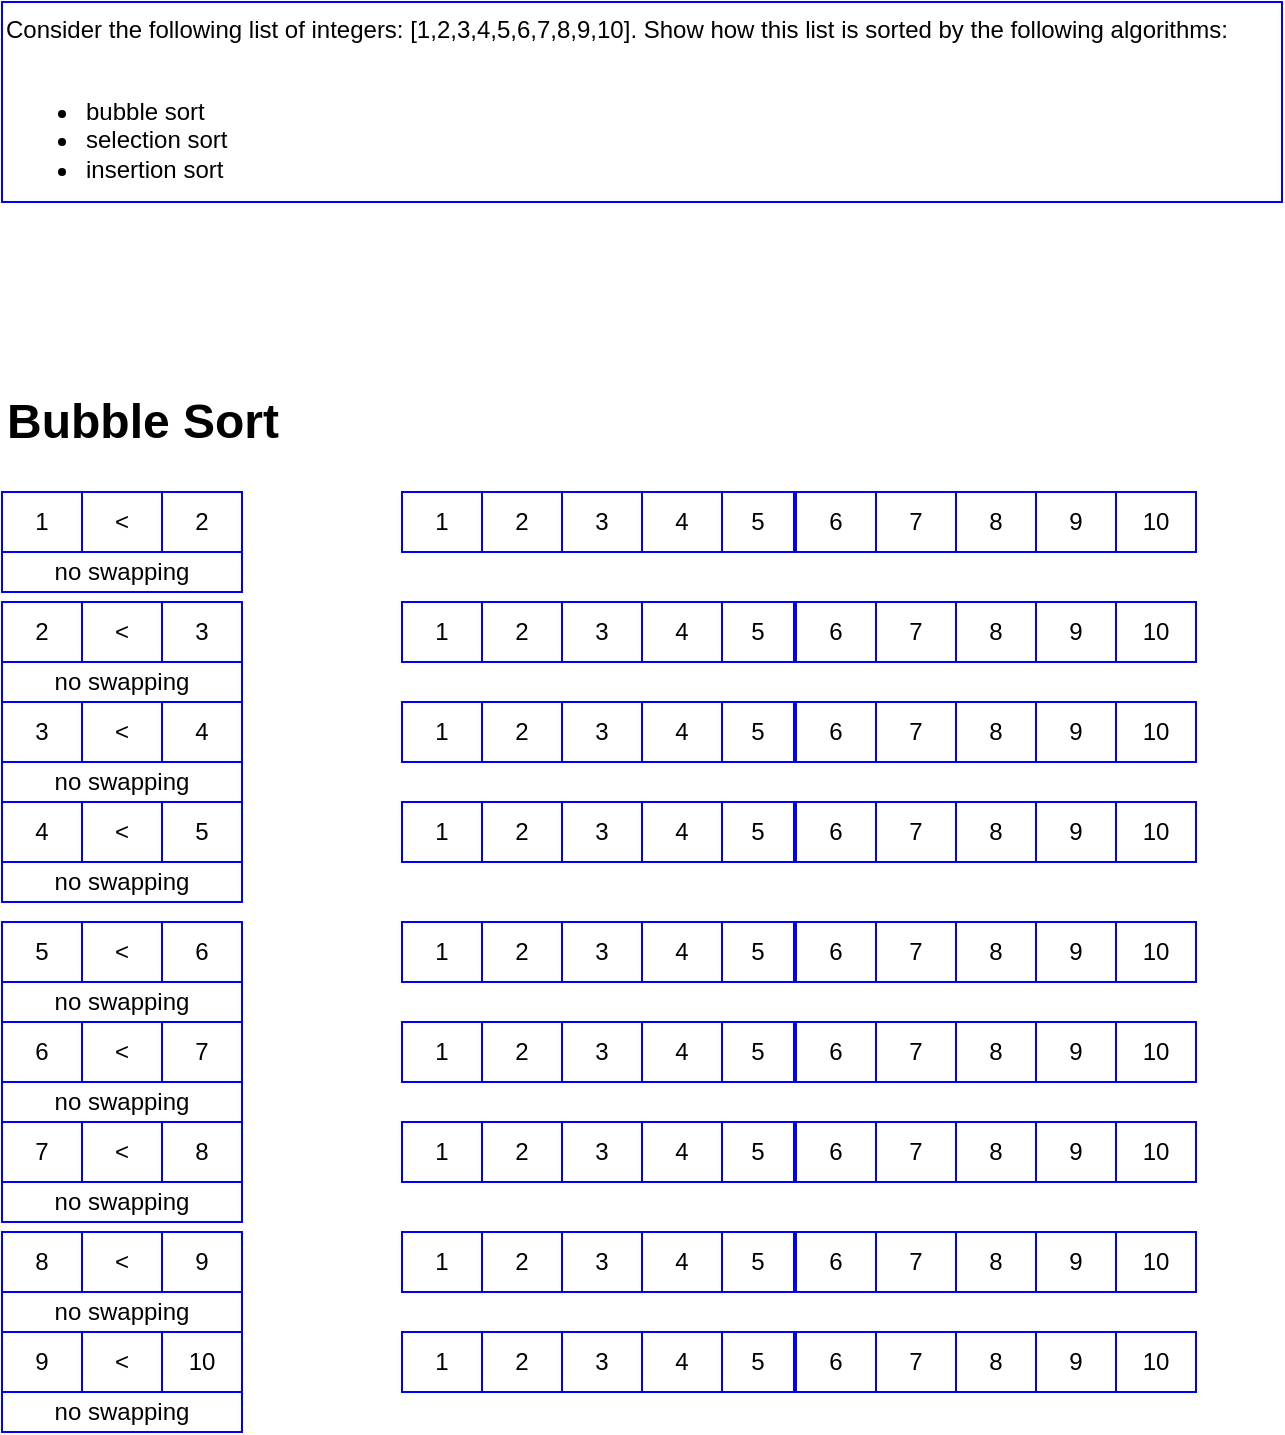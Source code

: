 <mxfile version="13.9.8" type="device" pages="3"><diagram id="LQaOGYqlNDdhjsPEA3ox" name="Page-1"><mxGraphModel dx="786" dy="580" grid="1" gridSize="10" guides="1" tooltips="1" connect="1" arrows="1" fold="1" page="1" pageScale="1" pageWidth="850" pageHeight="1100" math="0" shadow="0"><root><mxCell id="0"/><mxCell id="1" parent="0"/><mxCell id="2" value="Consider the following list of integers: [1,2,3,4,5,6,7,8,9,10]. Show how this list is sorted by the following algorithms:&lt;br&gt;&lt;br&gt;&lt;ul&gt;&lt;li&gt;bubble sort&lt;/li&gt;&lt;li&gt;selection sort&lt;/li&gt;&lt;li&gt;insertion sort&lt;/li&gt;&lt;/ul&gt;" style="text;html=1;fillColor=none;align=left;verticalAlign=top;whiteSpace=wrap;rounded=0;labelBackgroundColor=none;labelBorderColor=none;strokeColor=#0000FF;" parent="1" vertex="1"><mxGeometry x="40" y="50" width="640" height="100" as="geometry"/></mxCell><mxCell id="17" value="1" style="rounded=0;whiteSpace=wrap;html=1;labelBackgroundColor=none;labelBorderColor=none;strokeColor=#0000FF;" parent="1" vertex="1"><mxGeometry x="240" y="295" width="40" height="30" as="geometry"/></mxCell><mxCell id="18" value="2" style="rounded=0;whiteSpace=wrap;html=1;labelBackgroundColor=none;labelBorderColor=none;strokeColor=#0000FF;" parent="1" vertex="1"><mxGeometry x="280" y="295" width="40" height="30" as="geometry"/></mxCell><mxCell id="19" value="3" style="rounded=0;whiteSpace=wrap;html=1;labelBackgroundColor=none;labelBorderColor=none;strokeColor=#0000FF;" parent="1" vertex="1"><mxGeometry x="320" y="295" width="40" height="30" as="geometry"/></mxCell><mxCell id="20" value="4" style="rounded=0;whiteSpace=wrap;html=1;labelBackgroundColor=none;labelBorderColor=none;strokeColor=#0000FF;" parent="1" vertex="1"><mxGeometry x="360" y="295" width="40" height="30" as="geometry"/></mxCell><mxCell id="21" value="5" style="rounded=0;whiteSpace=wrap;html=1;labelBackgroundColor=none;labelBorderColor=none;strokeColor=#0000FF;" parent="1" vertex="1"><mxGeometry x="400" y="295" width="36" height="30" as="geometry"/></mxCell><mxCell id="22" value="6" style="rounded=0;whiteSpace=wrap;html=1;labelBackgroundColor=none;labelBorderColor=none;strokeColor=#0000FF;" parent="1" vertex="1"><mxGeometry x="437" y="295" width="40" height="30" as="geometry"/></mxCell><mxCell id="23" value="8" style="rounded=0;whiteSpace=wrap;html=1;labelBackgroundColor=none;labelBorderColor=none;strokeColor=#0000FF;" parent="1" vertex="1"><mxGeometry x="517" y="295" width="40" height="30" as="geometry"/></mxCell><mxCell id="24" value="9" style="rounded=0;whiteSpace=wrap;html=1;labelBackgroundColor=none;labelBorderColor=none;strokeColor=#0000FF;" parent="1" vertex="1"><mxGeometry x="557" y="295" width="40" height="30" as="geometry"/></mxCell><mxCell id="25" value="10" style="rounded=0;whiteSpace=wrap;html=1;labelBackgroundColor=none;labelBorderColor=none;strokeColor=#0000FF;" parent="1" vertex="1"><mxGeometry x="597" y="295" width="40" height="30" as="geometry"/></mxCell><mxCell id="26" value="7" style="rounded=0;whiteSpace=wrap;html=1;labelBackgroundColor=none;labelBorderColor=none;strokeColor=#0000FF;" parent="1" vertex="1"><mxGeometry x="477" y="295" width="40" height="30" as="geometry"/></mxCell><mxCell id="27" value="1" style="rounded=0;whiteSpace=wrap;html=1;labelBackgroundColor=none;labelBorderColor=none;strokeColor=#0000FF;" parent="1" vertex="1"><mxGeometry x="40" y="295" width="40" height="30" as="geometry"/></mxCell><mxCell id="28" value="2" style="rounded=0;whiteSpace=wrap;html=1;labelBackgroundColor=none;labelBorderColor=none;strokeColor=#0000FF;" parent="1" vertex="1"><mxGeometry x="120" y="295" width="40" height="30" as="geometry"/></mxCell><mxCell id="29" value="&amp;lt;" style="rounded=0;whiteSpace=wrap;html=1;labelBackgroundColor=none;labelBorderColor=none;strokeColor=#0000FF;" parent="1" vertex="1"><mxGeometry x="80" y="295" width="40" height="30" as="geometry"/></mxCell><mxCell id="30" value="no swapping" style="text;html=1;fillColor=none;align=center;verticalAlign=middle;whiteSpace=wrap;rounded=0;labelBackgroundColor=none;labelBorderColor=none;strokeColor=#0000FF;" parent="1" vertex="1"><mxGeometry x="40" y="325" width="120" height="20" as="geometry"/></mxCell><mxCell id="31" value="no swapping" style="text;html=1;fillColor=none;align=center;verticalAlign=middle;whiteSpace=wrap;rounded=0;labelBackgroundColor=none;labelBorderColor=none;strokeColor=#0000FF;" parent="1" vertex="1"><mxGeometry x="40" y="380" width="120" height="20" as="geometry"/></mxCell><mxCell id="32" value="&amp;lt;" style="rounded=0;whiteSpace=wrap;html=1;labelBackgroundColor=none;labelBorderColor=none;strokeColor=#0000FF;" parent="1" vertex="1"><mxGeometry x="80" y="350" width="40" height="30" as="geometry"/></mxCell><mxCell id="33" value="3" style="rounded=0;whiteSpace=wrap;html=1;labelBackgroundColor=none;labelBorderColor=none;strokeColor=#0000FF;" parent="1" vertex="1"><mxGeometry x="120" y="350" width="40" height="30" as="geometry"/></mxCell><mxCell id="34" value="2" style="rounded=0;whiteSpace=wrap;html=1;labelBackgroundColor=none;labelBorderColor=none;strokeColor=#0000FF;" parent="1" vertex="1"><mxGeometry x="40" y="350" width="40" height="30" as="geometry"/></mxCell><mxCell id="35" value="no swapping" style="text;html=1;fillColor=none;align=center;verticalAlign=middle;whiteSpace=wrap;rounded=0;labelBackgroundColor=none;labelBorderColor=none;strokeColor=#0000FF;" parent="1" vertex="1"><mxGeometry x="40" y="430" width="120" height="20" as="geometry"/></mxCell><mxCell id="36" value="&amp;lt;" style="rounded=0;whiteSpace=wrap;html=1;labelBackgroundColor=none;labelBorderColor=none;strokeColor=#0000FF;" parent="1" vertex="1"><mxGeometry x="80" y="400" width="40" height="30" as="geometry"/></mxCell><mxCell id="37" value="4" style="rounded=0;whiteSpace=wrap;html=1;labelBackgroundColor=none;labelBorderColor=none;strokeColor=#0000FF;" parent="1" vertex="1"><mxGeometry x="120" y="400" width="40" height="30" as="geometry"/></mxCell><mxCell id="38" value="3" style="rounded=0;whiteSpace=wrap;html=1;labelBackgroundColor=none;labelBorderColor=none;strokeColor=#0000FF;" parent="1" vertex="1"><mxGeometry x="40" y="400" width="40" height="30" as="geometry"/></mxCell><mxCell id="39" value="no swapping" style="text;html=1;fillColor=none;align=center;verticalAlign=middle;whiteSpace=wrap;rounded=0;labelBackgroundColor=none;labelBorderColor=none;strokeColor=#0000FF;" parent="1" vertex="1"><mxGeometry x="40" y="480" width="120" height="20" as="geometry"/></mxCell><mxCell id="40" value="4" style="rounded=0;whiteSpace=wrap;html=1;labelBackgroundColor=none;labelBorderColor=none;strokeColor=#0000FF;" parent="1" vertex="1"><mxGeometry x="40" y="450" width="40" height="30" as="geometry"/></mxCell><mxCell id="41" value="&amp;lt;" style="rounded=0;whiteSpace=wrap;html=1;labelBackgroundColor=none;labelBorderColor=none;strokeColor=#0000FF;" parent="1" vertex="1"><mxGeometry x="80" y="450" width="40" height="30" as="geometry"/></mxCell><mxCell id="42" value="5" style="rounded=0;whiteSpace=wrap;html=1;labelBackgroundColor=none;labelBorderColor=none;strokeColor=#0000FF;" parent="1" vertex="1"><mxGeometry x="120" y="450" width="40" height="30" as="geometry"/></mxCell><mxCell id="43" value="no swapping" style="text;html=1;fillColor=none;align=center;verticalAlign=middle;whiteSpace=wrap;rounded=0;labelBackgroundColor=none;labelBorderColor=none;strokeColor=#0000FF;" parent="1" vertex="1"><mxGeometry x="40" y="540" width="120" height="20" as="geometry"/></mxCell><mxCell id="44" value="5" style="rounded=0;whiteSpace=wrap;html=1;labelBackgroundColor=none;labelBorderColor=none;strokeColor=#0000FF;" parent="1" vertex="1"><mxGeometry x="40" y="510" width="40" height="30" as="geometry"/></mxCell><mxCell id="45" value="&amp;lt;" style="rounded=0;whiteSpace=wrap;html=1;labelBackgroundColor=none;labelBorderColor=none;strokeColor=#0000FF;" parent="1" vertex="1"><mxGeometry x="80" y="510" width="40" height="30" as="geometry"/></mxCell><mxCell id="46" value="6" style="rounded=0;whiteSpace=wrap;html=1;labelBackgroundColor=none;labelBorderColor=none;strokeColor=#0000FF;" parent="1" vertex="1"><mxGeometry x="120" y="510" width="40" height="30" as="geometry"/></mxCell><mxCell id="47" value="no swapping" style="text;html=1;fillColor=none;align=center;verticalAlign=middle;whiteSpace=wrap;rounded=0;labelBackgroundColor=none;labelBorderColor=none;strokeColor=#0000FF;" parent="1" vertex="1"><mxGeometry x="40" y="590" width="120" height="20" as="geometry"/></mxCell><mxCell id="48" value="6" style="rounded=0;whiteSpace=wrap;html=1;labelBackgroundColor=none;labelBorderColor=none;strokeColor=#0000FF;" parent="1" vertex="1"><mxGeometry x="40" y="560" width="40" height="30" as="geometry"/></mxCell><mxCell id="49" value="&amp;lt;" style="rounded=0;whiteSpace=wrap;html=1;labelBackgroundColor=none;labelBorderColor=none;strokeColor=#0000FF;" parent="1" vertex="1"><mxGeometry x="80" y="560" width="40" height="30" as="geometry"/></mxCell><mxCell id="50" value="7" style="rounded=0;whiteSpace=wrap;html=1;labelBackgroundColor=none;labelBorderColor=none;strokeColor=#0000FF;" parent="1" vertex="1"><mxGeometry x="120" y="560" width="40" height="30" as="geometry"/></mxCell><mxCell id="51" value="no swapping" style="text;html=1;fillColor=none;align=center;verticalAlign=middle;whiteSpace=wrap;rounded=0;labelBackgroundColor=none;labelBorderColor=none;strokeColor=#0000FF;" parent="1" vertex="1"><mxGeometry x="40" y="640" width="120" height="20" as="geometry"/></mxCell><mxCell id="52" value="7" style="rounded=0;whiteSpace=wrap;html=1;labelBackgroundColor=none;labelBorderColor=none;strokeColor=#0000FF;" parent="1" vertex="1"><mxGeometry x="40" y="610" width="40" height="30" as="geometry"/></mxCell><mxCell id="53" value="&amp;lt;" style="rounded=0;whiteSpace=wrap;html=1;labelBackgroundColor=none;labelBorderColor=none;strokeColor=#0000FF;" parent="1" vertex="1"><mxGeometry x="80" y="610" width="40" height="30" as="geometry"/></mxCell><mxCell id="54" value="8" style="rounded=0;whiteSpace=wrap;html=1;labelBackgroundColor=none;labelBorderColor=none;strokeColor=#0000FF;" parent="1" vertex="1"><mxGeometry x="120" y="610" width="40" height="30" as="geometry"/></mxCell><mxCell id="55" value="no swapping" style="text;html=1;fillColor=none;align=center;verticalAlign=middle;whiteSpace=wrap;rounded=0;labelBackgroundColor=none;labelBorderColor=none;strokeColor=#0000FF;" parent="1" vertex="1"><mxGeometry x="40" y="695" width="120" height="20" as="geometry"/></mxCell><mxCell id="56" value="8" style="rounded=0;whiteSpace=wrap;html=1;labelBackgroundColor=none;labelBorderColor=none;strokeColor=#0000FF;" parent="1" vertex="1"><mxGeometry x="40" y="665" width="40" height="30" as="geometry"/></mxCell><mxCell id="57" value="&amp;lt;" style="rounded=0;whiteSpace=wrap;html=1;labelBackgroundColor=none;labelBorderColor=none;strokeColor=#0000FF;" parent="1" vertex="1"><mxGeometry x="80" y="665" width="40" height="30" as="geometry"/></mxCell><mxCell id="58" value="9" style="rounded=0;whiteSpace=wrap;html=1;labelBackgroundColor=none;labelBorderColor=none;strokeColor=#0000FF;" parent="1" vertex="1"><mxGeometry x="120" y="665" width="40" height="30" as="geometry"/></mxCell><mxCell id="59" value="no swapping" style="text;html=1;fillColor=none;align=center;verticalAlign=middle;whiteSpace=wrap;rounded=0;labelBackgroundColor=none;labelBorderColor=none;strokeColor=#0000FF;" parent="1" vertex="1"><mxGeometry x="40" y="745" width="120" height="20" as="geometry"/></mxCell><mxCell id="60" value="9" style="rounded=0;whiteSpace=wrap;html=1;labelBackgroundColor=none;labelBorderColor=none;strokeColor=#0000FF;" parent="1" vertex="1"><mxGeometry x="40" y="715" width="40" height="30" as="geometry"/></mxCell><mxCell id="61" value="&amp;lt;" style="rounded=0;whiteSpace=wrap;html=1;labelBackgroundColor=none;labelBorderColor=none;strokeColor=#0000FF;" parent="1" vertex="1"><mxGeometry x="80" y="715" width="40" height="30" as="geometry"/></mxCell><mxCell id="62" value="10" style="rounded=0;whiteSpace=wrap;html=1;labelBackgroundColor=none;labelBorderColor=none;strokeColor=#0000FF;" parent="1" vertex="1"><mxGeometry x="120" y="715" width="40" height="30" as="geometry"/></mxCell><mxCell id="67" value="6" style="rounded=0;whiteSpace=wrap;html=1;labelBackgroundColor=none;labelBorderColor=none;strokeColor=#0000FF;" parent="1" vertex="1"><mxGeometry x="437" y="350" width="40" height="30" as="geometry"/></mxCell><mxCell id="68" value="7" style="rounded=0;whiteSpace=wrap;html=1;labelBackgroundColor=none;labelBorderColor=none;strokeColor=#0000FF;" parent="1" vertex="1"><mxGeometry x="477" y="350" width="40" height="30" as="geometry"/></mxCell><mxCell id="69" value="8" style="rounded=0;whiteSpace=wrap;html=1;labelBackgroundColor=none;labelBorderColor=none;strokeColor=#0000FF;" parent="1" vertex="1"><mxGeometry x="517" y="350" width="40" height="30" as="geometry"/></mxCell><mxCell id="70" value="9" style="rounded=0;whiteSpace=wrap;html=1;labelBackgroundColor=none;labelBorderColor=none;strokeColor=#0000FF;" parent="1" vertex="1"><mxGeometry x="557" y="350" width="40" height="30" as="geometry"/></mxCell><mxCell id="71" value="10" style="rounded=0;whiteSpace=wrap;html=1;labelBackgroundColor=none;labelBorderColor=none;strokeColor=#0000FF;" parent="1" vertex="1"><mxGeometry x="597" y="350" width="40" height="30" as="geometry"/></mxCell><mxCell id="72" value="5" style="rounded=0;whiteSpace=wrap;html=1;labelBackgroundColor=none;labelBorderColor=none;strokeColor=#0000FF;" parent="1" vertex="1"><mxGeometry x="400" y="350" width="36" height="30" as="geometry"/></mxCell><mxCell id="73" value="4" style="rounded=0;whiteSpace=wrap;html=1;labelBackgroundColor=none;labelBorderColor=none;strokeColor=#0000FF;" parent="1" vertex="1"><mxGeometry x="360" y="350" width="40" height="30" as="geometry"/></mxCell><mxCell id="74" value="3" style="rounded=0;whiteSpace=wrap;html=1;labelBackgroundColor=none;labelBorderColor=none;strokeColor=#0000FF;" parent="1" vertex="1"><mxGeometry x="320" y="350" width="40" height="30" as="geometry"/></mxCell><mxCell id="75" value="2" style="rounded=0;whiteSpace=wrap;html=1;labelBackgroundColor=none;labelBorderColor=none;strokeColor=#0000FF;" parent="1" vertex="1"><mxGeometry x="280" y="350" width="40" height="30" as="geometry"/></mxCell><mxCell id="76" value="1" style="rounded=0;whiteSpace=wrap;html=1;labelBackgroundColor=none;labelBorderColor=none;strokeColor=#0000FF;" parent="1" vertex="1"><mxGeometry x="240" y="350" width="40" height="30" as="geometry"/></mxCell><mxCell id="77" value="1" style="rounded=0;whiteSpace=wrap;html=1;labelBackgroundColor=none;labelBorderColor=none;strokeColor=#0000FF;" parent="1" vertex="1"><mxGeometry x="240" y="400" width="40" height="30" as="geometry"/></mxCell><mxCell id="78" value="2" style="rounded=0;whiteSpace=wrap;html=1;labelBackgroundColor=none;labelBorderColor=none;strokeColor=#0000FF;" parent="1" vertex="1"><mxGeometry x="280" y="400" width="40" height="30" as="geometry"/></mxCell><mxCell id="79" value="3" style="rounded=0;whiteSpace=wrap;html=1;labelBackgroundColor=none;labelBorderColor=none;strokeColor=#0000FF;" parent="1" vertex="1"><mxGeometry x="320" y="400" width="40" height="30" as="geometry"/></mxCell><mxCell id="80" value="4" style="rounded=0;whiteSpace=wrap;html=1;labelBackgroundColor=none;labelBorderColor=none;strokeColor=#0000FF;" parent="1" vertex="1"><mxGeometry x="360" y="400" width="40" height="30" as="geometry"/></mxCell><mxCell id="81" value="5" style="rounded=0;whiteSpace=wrap;html=1;labelBackgroundColor=none;labelBorderColor=none;strokeColor=#0000FF;" parent="1" vertex="1"><mxGeometry x="400" y="400" width="36" height="30" as="geometry"/></mxCell><mxCell id="82" value="6" style="rounded=0;whiteSpace=wrap;html=1;labelBackgroundColor=none;labelBorderColor=none;strokeColor=#0000FF;" parent="1" vertex="1"><mxGeometry x="437" y="400" width="40" height="30" as="geometry"/></mxCell><mxCell id="83" value="7" style="rounded=0;whiteSpace=wrap;html=1;labelBackgroundColor=none;labelBorderColor=none;strokeColor=#0000FF;" parent="1" vertex="1"><mxGeometry x="477" y="400" width="40" height="30" as="geometry"/></mxCell><mxCell id="84" value="8" style="rounded=0;whiteSpace=wrap;html=1;labelBackgroundColor=none;labelBorderColor=none;strokeColor=#0000FF;" parent="1" vertex="1"><mxGeometry x="517" y="400" width="40" height="30" as="geometry"/></mxCell><mxCell id="85" value="9" style="rounded=0;whiteSpace=wrap;html=1;labelBackgroundColor=none;labelBorderColor=none;strokeColor=#0000FF;" parent="1" vertex="1"><mxGeometry x="557" y="400" width="40" height="30" as="geometry"/></mxCell><mxCell id="86" value="10" style="rounded=0;whiteSpace=wrap;html=1;labelBackgroundColor=none;labelBorderColor=none;strokeColor=#0000FF;" parent="1" vertex="1"><mxGeometry x="597" y="400" width="40" height="30" as="geometry"/></mxCell><mxCell id="87" value="1" style="rounded=0;whiteSpace=wrap;html=1;labelBackgroundColor=none;labelBorderColor=none;strokeColor=#0000FF;" parent="1" vertex="1"><mxGeometry x="240" y="450" width="40" height="30" as="geometry"/></mxCell><mxCell id="88" value="2" style="rounded=0;whiteSpace=wrap;html=1;labelBackgroundColor=none;labelBorderColor=none;strokeColor=#0000FF;" parent="1" vertex="1"><mxGeometry x="280" y="450" width="40" height="30" as="geometry"/></mxCell><mxCell id="89" value="3" style="rounded=0;whiteSpace=wrap;html=1;labelBackgroundColor=none;labelBorderColor=none;strokeColor=#0000FF;" parent="1" vertex="1"><mxGeometry x="320" y="450" width="40" height="30" as="geometry"/></mxCell><mxCell id="90" value="4" style="rounded=0;whiteSpace=wrap;html=1;labelBackgroundColor=none;labelBorderColor=none;strokeColor=#0000FF;" parent="1" vertex="1"><mxGeometry x="360" y="450" width="40" height="30" as="geometry"/></mxCell><mxCell id="91" value="5" style="rounded=0;whiteSpace=wrap;html=1;labelBackgroundColor=none;labelBorderColor=none;strokeColor=#0000FF;" parent="1" vertex="1"><mxGeometry x="400" y="450" width="36" height="30" as="geometry"/></mxCell><mxCell id="92" value="6" style="rounded=0;whiteSpace=wrap;html=1;labelBackgroundColor=none;labelBorderColor=none;strokeColor=#0000FF;" parent="1" vertex="1"><mxGeometry x="437" y="450" width="40" height="30" as="geometry"/></mxCell><mxCell id="93" value="7" style="rounded=0;whiteSpace=wrap;html=1;labelBackgroundColor=none;labelBorderColor=none;strokeColor=#0000FF;" parent="1" vertex="1"><mxGeometry x="477" y="450" width="40" height="30" as="geometry"/></mxCell><mxCell id="94" value="8" style="rounded=0;whiteSpace=wrap;html=1;labelBackgroundColor=none;labelBorderColor=none;strokeColor=#0000FF;" parent="1" vertex="1"><mxGeometry x="517" y="450" width="40" height="30" as="geometry"/></mxCell><mxCell id="95" value="9" style="rounded=0;whiteSpace=wrap;html=1;labelBackgroundColor=none;labelBorderColor=none;strokeColor=#0000FF;" parent="1" vertex="1"><mxGeometry x="557" y="450" width="40" height="30" as="geometry"/></mxCell><mxCell id="96" value="10" style="rounded=0;whiteSpace=wrap;html=1;labelBackgroundColor=none;labelBorderColor=none;strokeColor=#0000FF;" parent="1" vertex="1"><mxGeometry x="597" y="450" width="40" height="30" as="geometry"/></mxCell><mxCell id="97" value="1" style="rounded=0;whiteSpace=wrap;html=1;labelBackgroundColor=none;labelBorderColor=none;strokeColor=#0000FF;" parent="1" vertex="1"><mxGeometry x="240" y="510" width="40" height="30" as="geometry"/></mxCell><mxCell id="98" value="2" style="rounded=0;whiteSpace=wrap;html=1;labelBackgroundColor=none;labelBorderColor=none;strokeColor=#0000FF;" parent="1" vertex="1"><mxGeometry x="280" y="510" width="40" height="30" as="geometry"/></mxCell><mxCell id="99" value="3" style="rounded=0;whiteSpace=wrap;html=1;labelBackgroundColor=none;labelBorderColor=none;strokeColor=#0000FF;" parent="1" vertex="1"><mxGeometry x="320" y="510" width="40" height="30" as="geometry"/></mxCell><mxCell id="100" value="4" style="rounded=0;whiteSpace=wrap;html=1;labelBackgroundColor=none;labelBorderColor=none;strokeColor=#0000FF;" parent="1" vertex="1"><mxGeometry x="360" y="510" width="40" height="30" as="geometry"/></mxCell><mxCell id="101" value="5" style="rounded=0;whiteSpace=wrap;html=1;labelBackgroundColor=none;labelBorderColor=none;strokeColor=#0000FF;" parent="1" vertex="1"><mxGeometry x="400" y="510" width="36" height="30" as="geometry"/></mxCell><mxCell id="102" value="6" style="rounded=0;whiteSpace=wrap;html=1;labelBackgroundColor=none;labelBorderColor=none;strokeColor=#0000FF;" parent="1" vertex="1"><mxGeometry x="437" y="510" width="40" height="30" as="geometry"/></mxCell><mxCell id="103" value="7" style="rounded=0;whiteSpace=wrap;html=1;labelBackgroundColor=none;labelBorderColor=none;strokeColor=#0000FF;" parent="1" vertex="1"><mxGeometry x="477" y="510" width="40" height="30" as="geometry"/></mxCell><mxCell id="104" value="8" style="rounded=0;whiteSpace=wrap;html=1;labelBackgroundColor=none;labelBorderColor=none;strokeColor=#0000FF;" parent="1" vertex="1"><mxGeometry x="517" y="510" width="40" height="30" as="geometry"/></mxCell><mxCell id="105" value="9" style="rounded=0;whiteSpace=wrap;html=1;labelBackgroundColor=none;labelBorderColor=none;strokeColor=#0000FF;" parent="1" vertex="1"><mxGeometry x="557" y="510" width="40" height="30" as="geometry"/></mxCell><mxCell id="106" value="10" style="rounded=0;whiteSpace=wrap;html=1;labelBackgroundColor=none;labelBorderColor=none;strokeColor=#0000FF;" parent="1" vertex="1"><mxGeometry x="597" y="510" width="40" height="30" as="geometry"/></mxCell><mxCell id="107" value="1" style="rounded=0;whiteSpace=wrap;html=1;labelBackgroundColor=none;labelBorderColor=none;strokeColor=#0000FF;" parent="1" vertex="1"><mxGeometry x="240" y="560" width="40" height="30" as="geometry"/></mxCell><mxCell id="108" value="2" style="rounded=0;whiteSpace=wrap;html=1;labelBackgroundColor=none;labelBorderColor=none;strokeColor=#0000FF;" parent="1" vertex="1"><mxGeometry x="280" y="560" width="40" height="30" as="geometry"/></mxCell><mxCell id="109" value="3" style="rounded=0;whiteSpace=wrap;html=1;labelBackgroundColor=none;labelBorderColor=none;strokeColor=#0000FF;" parent="1" vertex="1"><mxGeometry x="320" y="560" width="40" height="30" as="geometry"/></mxCell><mxCell id="110" value="4" style="rounded=0;whiteSpace=wrap;html=1;labelBackgroundColor=none;labelBorderColor=none;strokeColor=#0000FF;" parent="1" vertex="1"><mxGeometry x="360" y="560" width="40" height="30" as="geometry"/></mxCell><mxCell id="111" value="5" style="rounded=0;whiteSpace=wrap;html=1;labelBackgroundColor=none;labelBorderColor=none;strokeColor=#0000FF;" parent="1" vertex="1"><mxGeometry x="400" y="560" width="36" height="30" as="geometry"/></mxCell><mxCell id="112" value="6" style="rounded=0;whiteSpace=wrap;html=1;labelBackgroundColor=none;labelBorderColor=none;strokeColor=#0000FF;" parent="1" vertex="1"><mxGeometry x="437" y="560" width="40" height="30" as="geometry"/></mxCell><mxCell id="113" value="7" style="rounded=0;whiteSpace=wrap;html=1;labelBackgroundColor=none;labelBorderColor=none;strokeColor=#0000FF;" parent="1" vertex="1"><mxGeometry x="477" y="560" width="40" height="30" as="geometry"/></mxCell><mxCell id="114" value="8" style="rounded=0;whiteSpace=wrap;html=1;labelBackgroundColor=none;labelBorderColor=none;strokeColor=#0000FF;" parent="1" vertex="1"><mxGeometry x="517" y="560" width="40" height="30" as="geometry"/></mxCell><mxCell id="115" value="9" style="rounded=0;whiteSpace=wrap;html=1;labelBackgroundColor=none;labelBorderColor=none;strokeColor=#0000FF;" parent="1" vertex="1"><mxGeometry x="557" y="560" width="40" height="30" as="geometry"/></mxCell><mxCell id="116" value="10" style="rounded=0;whiteSpace=wrap;html=1;labelBackgroundColor=none;labelBorderColor=none;strokeColor=#0000FF;" parent="1" vertex="1"><mxGeometry x="597" y="560" width="40" height="30" as="geometry"/></mxCell><mxCell id="117" value="1" style="rounded=0;whiteSpace=wrap;html=1;labelBackgroundColor=none;labelBorderColor=none;strokeColor=#0000FF;" parent="1" vertex="1"><mxGeometry x="240" y="610" width="40" height="30" as="geometry"/></mxCell><mxCell id="118" value="2" style="rounded=0;whiteSpace=wrap;html=1;labelBackgroundColor=none;labelBorderColor=none;strokeColor=#0000FF;" parent="1" vertex="1"><mxGeometry x="280" y="610" width="40" height="30" as="geometry"/></mxCell><mxCell id="119" value="3" style="rounded=0;whiteSpace=wrap;html=1;labelBackgroundColor=none;labelBorderColor=none;strokeColor=#0000FF;" parent="1" vertex="1"><mxGeometry x="320" y="610" width="40" height="30" as="geometry"/></mxCell><mxCell id="120" value="4" style="rounded=0;whiteSpace=wrap;html=1;labelBackgroundColor=none;labelBorderColor=none;strokeColor=#0000FF;" parent="1" vertex="1"><mxGeometry x="360" y="610" width="40" height="30" as="geometry"/></mxCell><mxCell id="121" value="5" style="rounded=0;whiteSpace=wrap;html=1;labelBackgroundColor=none;labelBorderColor=none;strokeColor=#0000FF;" parent="1" vertex="1"><mxGeometry x="400" y="610" width="36" height="30" as="geometry"/></mxCell><mxCell id="122" value="6" style="rounded=0;whiteSpace=wrap;html=1;labelBackgroundColor=none;labelBorderColor=none;strokeColor=#0000FF;" parent="1" vertex="1"><mxGeometry x="437" y="610" width="40" height="30" as="geometry"/></mxCell><mxCell id="123" value="7" style="rounded=0;whiteSpace=wrap;html=1;labelBackgroundColor=none;labelBorderColor=none;strokeColor=#0000FF;" parent="1" vertex="1"><mxGeometry x="477" y="610" width="40" height="30" as="geometry"/></mxCell><mxCell id="124" value="8" style="rounded=0;whiteSpace=wrap;html=1;labelBackgroundColor=none;labelBorderColor=none;strokeColor=#0000FF;" parent="1" vertex="1"><mxGeometry x="517" y="610" width="40" height="30" as="geometry"/></mxCell><mxCell id="125" value="9" style="rounded=0;whiteSpace=wrap;html=1;labelBackgroundColor=none;labelBorderColor=none;strokeColor=#0000FF;" parent="1" vertex="1"><mxGeometry x="557" y="610" width="40" height="30" as="geometry"/></mxCell><mxCell id="126" value="10" style="rounded=0;whiteSpace=wrap;html=1;labelBackgroundColor=none;labelBorderColor=none;strokeColor=#0000FF;" parent="1" vertex="1"><mxGeometry x="597" y="610" width="40" height="30" as="geometry"/></mxCell><mxCell id="127" value="1" style="rounded=0;whiteSpace=wrap;html=1;labelBackgroundColor=none;labelBorderColor=none;strokeColor=#0000FF;" parent="1" vertex="1"><mxGeometry x="240" y="665" width="40" height="30" as="geometry"/></mxCell><mxCell id="128" value="2" style="rounded=0;whiteSpace=wrap;html=1;labelBackgroundColor=none;labelBorderColor=none;strokeColor=#0000FF;" parent="1" vertex="1"><mxGeometry x="280" y="665" width="40" height="30" as="geometry"/></mxCell><mxCell id="129" value="3" style="rounded=0;whiteSpace=wrap;html=1;labelBackgroundColor=none;labelBorderColor=none;strokeColor=#0000FF;" parent="1" vertex="1"><mxGeometry x="320" y="665" width="40" height="30" as="geometry"/></mxCell><mxCell id="130" value="4" style="rounded=0;whiteSpace=wrap;html=1;labelBackgroundColor=none;labelBorderColor=none;strokeColor=#0000FF;" parent="1" vertex="1"><mxGeometry x="360" y="665" width="40" height="30" as="geometry"/></mxCell><mxCell id="131" value="5" style="rounded=0;whiteSpace=wrap;html=1;labelBackgroundColor=none;labelBorderColor=none;strokeColor=#0000FF;" parent="1" vertex="1"><mxGeometry x="400" y="665" width="36" height="30" as="geometry"/></mxCell><mxCell id="132" value="6" style="rounded=0;whiteSpace=wrap;html=1;labelBackgroundColor=none;labelBorderColor=none;strokeColor=#0000FF;" parent="1" vertex="1"><mxGeometry x="437" y="665" width="40" height="30" as="geometry"/></mxCell><mxCell id="133" value="7" style="rounded=0;whiteSpace=wrap;html=1;labelBackgroundColor=none;labelBorderColor=none;strokeColor=#0000FF;" parent="1" vertex="1"><mxGeometry x="477" y="665" width="40" height="30" as="geometry"/></mxCell><mxCell id="134" value="8" style="rounded=0;whiteSpace=wrap;html=1;labelBackgroundColor=none;labelBorderColor=none;strokeColor=#0000FF;" parent="1" vertex="1"><mxGeometry x="517" y="665" width="40" height="30" as="geometry"/></mxCell><mxCell id="135" value="9" style="rounded=0;whiteSpace=wrap;html=1;labelBackgroundColor=none;labelBorderColor=none;strokeColor=#0000FF;" parent="1" vertex="1"><mxGeometry x="557" y="665" width="40" height="30" as="geometry"/></mxCell><mxCell id="136" value="10" style="rounded=0;whiteSpace=wrap;html=1;labelBackgroundColor=none;labelBorderColor=none;strokeColor=#0000FF;" parent="1" vertex="1"><mxGeometry x="597" y="665" width="40" height="30" as="geometry"/></mxCell><mxCell id="137" value="1" style="rounded=0;whiteSpace=wrap;html=1;labelBackgroundColor=none;labelBorderColor=none;strokeColor=#0000FF;" parent="1" vertex="1"><mxGeometry x="240" y="715" width="40" height="30" as="geometry"/></mxCell><mxCell id="138" value="2" style="rounded=0;whiteSpace=wrap;html=1;labelBackgroundColor=none;labelBorderColor=none;strokeColor=#0000FF;" parent="1" vertex="1"><mxGeometry x="280" y="715" width="40" height="30" as="geometry"/></mxCell><mxCell id="139" value="3" style="rounded=0;whiteSpace=wrap;html=1;labelBackgroundColor=none;labelBorderColor=none;strokeColor=#0000FF;" parent="1" vertex="1"><mxGeometry x="320" y="715" width="40" height="30" as="geometry"/></mxCell><mxCell id="140" value="4" style="rounded=0;whiteSpace=wrap;html=1;labelBackgroundColor=none;labelBorderColor=none;strokeColor=#0000FF;" parent="1" vertex="1"><mxGeometry x="360" y="715" width="40" height="30" as="geometry"/></mxCell><mxCell id="141" value="5" style="rounded=0;whiteSpace=wrap;html=1;labelBackgroundColor=none;labelBorderColor=none;strokeColor=#0000FF;" parent="1" vertex="1"><mxGeometry x="400" y="715" width="36" height="30" as="geometry"/></mxCell><mxCell id="142" value="6" style="rounded=0;whiteSpace=wrap;html=1;labelBackgroundColor=none;labelBorderColor=none;strokeColor=#0000FF;" parent="1" vertex="1"><mxGeometry x="437" y="715" width="40" height="30" as="geometry"/></mxCell><mxCell id="143" value="7" style="rounded=0;whiteSpace=wrap;html=1;labelBackgroundColor=none;labelBorderColor=none;strokeColor=#0000FF;" parent="1" vertex="1"><mxGeometry x="477" y="715" width="40" height="30" as="geometry"/></mxCell><mxCell id="144" value="8" style="rounded=0;whiteSpace=wrap;html=1;labelBackgroundColor=none;labelBorderColor=none;strokeColor=#0000FF;" parent="1" vertex="1"><mxGeometry x="517" y="715" width="40" height="30" as="geometry"/></mxCell><mxCell id="145" value="9" style="rounded=0;whiteSpace=wrap;html=1;labelBackgroundColor=none;labelBorderColor=none;strokeColor=#0000FF;" parent="1" vertex="1"><mxGeometry x="557" y="715" width="40" height="30" as="geometry"/></mxCell><mxCell id="146" value="10" style="rounded=0;whiteSpace=wrap;html=1;labelBackgroundColor=none;labelBorderColor=none;strokeColor=#0000FF;" parent="1" vertex="1"><mxGeometry x="597" y="715" width="40" height="30" as="geometry"/></mxCell><mxCell id="147" value="Bubble Sort" style="text;fillColor=none;html=1;fontSize=24;fontStyle=1;verticalAlign=middle;align=center;labelBackgroundColor=none;labelBorderColor=none;" parent="1" vertex="1"><mxGeometry x="60" y="240" width="100" height="40" as="geometry"/></mxCell></root></mxGraphModel></diagram><diagram id="cFRArOsO9bJsbzLcDIBH" name="Page-2"><mxGraphModel dx="786" dy="580" grid="0" gridSize="10" guides="1" tooltips="1" connect="1" arrows="1" fold="1" page="1" pageScale="1" pageWidth="850" pageHeight="1100" math="0" shadow="0"><root><mxCell id="O53RvdyJOBjCemlHSf2X-0"/><mxCell id="O53RvdyJOBjCemlHSf2X-1" parent="O53RvdyJOBjCemlHSf2X-0"/><mxCell id="4TcGF1Ufeo3IDD_5vdwq-0" value="Selection Sort" style="text;strokeColor=none;fillColor=none;html=1;fontSize=24;fontStyle=1;verticalAlign=middle;align=center;" parent="O53RvdyJOBjCemlHSf2X-1" vertex="1"><mxGeometry x="70" y="30" width="100" height="40" as="geometry"/></mxCell><mxCell id="Cjekm-esgjwMdGuB4hSz-0" value="1" style="rounded=0;whiteSpace=wrap;html=1;shadow=0;strokeWidth=5;fillColor=#2A2A2A;strokeColor=#33FF33;" parent="O53RvdyJOBjCemlHSf2X-1" vertex="1"><mxGeometry x="80" y="120" width="40" height="30" as="geometry"/></mxCell><mxCell id="Cjekm-esgjwMdGuB4hSz-1" value="2" style="rounded=0;whiteSpace=wrap;html=1;" parent="O53RvdyJOBjCemlHSf2X-1" vertex="1"><mxGeometry x="120" y="120" width="40" height="30" as="geometry"/></mxCell><mxCell id="Cjekm-esgjwMdGuB4hSz-2" value="3" style="rounded=0;whiteSpace=wrap;html=1;" parent="O53RvdyJOBjCemlHSf2X-1" vertex="1"><mxGeometry x="160" y="120" width="40" height="30" as="geometry"/></mxCell><mxCell id="Cjekm-esgjwMdGuB4hSz-3" value="4" style="rounded=0;whiteSpace=wrap;html=1;" parent="O53RvdyJOBjCemlHSf2X-1" vertex="1"><mxGeometry x="200" y="120" width="40" height="30" as="geometry"/></mxCell><mxCell id="Cjekm-esgjwMdGuB4hSz-4" value="5" style="rounded=0;whiteSpace=wrap;html=1;" parent="O53RvdyJOBjCemlHSf2X-1" vertex="1"><mxGeometry x="240" y="120" width="36" height="30" as="geometry"/></mxCell><mxCell id="Cjekm-esgjwMdGuB4hSz-5" value="6" style="rounded=0;whiteSpace=wrap;html=1;" parent="O53RvdyJOBjCemlHSf2X-1" vertex="1"><mxGeometry x="277" y="120" width="40" height="30" as="geometry"/></mxCell><mxCell id="Cjekm-esgjwMdGuB4hSz-6" value="7" style="rounded=0;whiteSpace=wrap;html=1;" parent="O53RvdyJOBjCemlHSf2X-1" vertex="1"><mxGeometry x="317" y="120" width="40" height="30" as="geometry"/></mxCell><mxCell id="Cjekm-esgjwMdGuB4hSz-7" value="8" style="rounded=0;whiteSpace=wrap;html=1;" parent="O53RvdyJOBjCemlHSf2X-1" vertex="1"><mxGeometry x="357" y="120" width="40" height="30" as="geometry"/></mxCell><mxCell id="Cjekm-esgjwMdGuB4hSz-8" value="9" style="rounded=0;whiteSpace=wrap;html=1;" parent="O53RvdyJOBjCemlHSf2X-1" vertex="1"><mxGeometry x="397" y="120" width="40" height="30" as="geometry"/></mxCell><mxCell id="Cjekm-esgjwMdGuB4hSz-9" value="10" style="rounded=0;whiteSpace=wrap;html=1;" parent="O53RvdyJOBjCemlHSf2X-1" vertex="1"><mxGeometry x="437" y="120" width="40" height="30" as="geometry"/></mxCell><mxCell id="Cjekm-esgjwMdGuB4hSz-10" value="1" style="rounded=0;whiteSpace=wrap;html=1;strokeColor=#FFFF66;strokeWidth=5;" parent="O53RvdyJOBjCemlHSf2X-1" vertex="1"><mxGeometry x="80" y="175" width="40" height="30" as="geometry"/></mxCell><mxCell id="Cjekm-esgjwMdGuB4hSz-11" value="2" style="rounded=0;whiteSpace=wrap;html=1;strokeColor=#33FF33;strokeWidth=5;" parent="O53RvdyJOBjCemlHSf2X-1" vertex="1"><mxGeometry x="120" y="175" width="40" height="30" as="geometry"/></mxCell><mxCell id="Cjekm-esgjwMdGuB4hSz-12" value="3" style="rounded=0;whiteSpace=wrap;html=1;" parent="O53RvdyJOBjCemlHSf2X-1" vertex="1"><mxGeometry x="160" y="175" width="40" height="30" as="geometry"/></mxCell><mxCell id="Cjekm-esgjwMdGuB4hSz-13" value="4" style="rounded=0;whiteSpace=wrap;html=1;" parent="O53RvdyJOBjCemlHSf2X-1" vertex="1"><mxGeometry x="200" y="175" width="40" height="30" as="geometry"/></mxCell><mxCell id="Cjekm-esgjwMdGuB4hSz-14" value="5" style="rounded=0;whiteSpace=wrap;html=1;" parent="O53RvdyJOBjCemlHSf2X-1" vertex="1"><mxGeometry x="240" y="175" width="36" height="30" as="geometry"/></mxCell><mxCell id="Cjekm-esgjwMdGuB4hSz-15" value="6" style="rounded=0;whiteSpace=wrap;html=1;" parent="O53RvdyJOBjCemlHSf2X-1" vertex="1"><mxGeometry x="277" y="175" width="40" height="30" as="geometry"/></mxCell><mxCell id="Cjekm-esgjwMdGuB4hSz-16" value="7" style="rounded=0;whiteSpace=wrap;html=1;" parent="O53RvdyJOBjCemlHSf2X-1" vertex="1"><mxGeometry x="317" y="175" width="40" height="30" as="geometry"/></mxCell><mxCell id="Cjekm-esgjwMdGuB4hSz-17" value="8" style="rounded=0;whiteSpace=wrap;html=1;" parent="O53RvdyJOBjCemlHSf2X-1" vertex="1"><mxGeometry x="357" y="175" width="40" height="30" as="geometry"/></mxCell><mxCell id="Cjekm-esgjwMdGuB4hSz-18" value="9" style="rounded=0;whiteSpace=wrap;html=1;" parent="O53RvdyJOBjCemlHSf2X-1" vertex="1"><mxGeometry x="397" y="175" width="40" height="30" as="geometry"/></mxCell><mxCell id="Cjekm-esgjwMdGuB4hSz-19" value="10" style="rounded=0;whiteSpace=wrap;html=1;" parent="O53RvdyJOBjCemlHSf2X-1" vertex="1"><mxGeometry x="437" y="175" width="40" height="30" as="geometry"/></mxCell><mxCell id="Cjekm-esgjwMdGuB4hSz-20" value="1" style="rounded=0;whiteSpace=wrap;html=1;strokeColor=#FFFF66;strokeWidth=5;" parent="O53RvdyJOBjCemlHSf2X-1" vertex="1"><mxGeometry x="80" y="225" width="40" height="30" as="geometry"/></mxCell><mxCell id="Cjekm-esgjwMdGuB4hSz-21" value="2" style="rounded=0;whiteSpace=wrap;html=1;strokeColor=#FFFF66;strokeWidth=5;" parent="O53RvdyJOBjCemlHSf2X-1" vertex="1"><mxGeometry x="120" y="225" width="40" height="30" as="geometry"/></mxCell><mxCell id="Cjekm-esgjwMdGuB4hSz-22" value="3" style="rounded=0;whiteSpace=wrap;html=1;strokeColor=#33FF33;strokeWidth=5;" parent="O53RvdyJOBjCemlHSf2X-1" vertex="1"><mxGeometry x="160" y="225" width="40" height="30" as="geometry"/></mxCell><mxCell id="Cjekm-esgjwMdGuB4hSz-23" value="4" style="rounded=0;whiteSpace=wrap;html=1;" parent="O53RvdyJOBjCemlHSf2X-1" vertex="1"><mxGeometry x="200" y="225" width="40" height="30" as="geometry"/></mxCell><mxCell id="Cjekm-esgjwMdGuB4hSz-24" value="5" style="rounded=0;whiteSpace=wrap;html=1;" parent="O53RvdyJOBjCemlHSf2X-1" vertex="1"><mxGeometry x="240" y="225" width="36" height="30" as="geometry"/></mxCell><mxCell id="Cjekm-esgjwMdGuB4hSz-25" value="6" style="rounded=0;whiteSpace=wrap;html=1;" parent="O53RvdyJOBjCemlHSf2X-1" vertex="1"><mxGeometry x="277" y="225" width="40" height="30" as="geometry"/></mxCell><mxCell id="Cjekm-esgjwMdGuB4hSz-26" value="7" style="rounded=0;whiteSpace=wrap;html=1;" parent="O53RvdyJOBjCemlHSf2X-1" vertex="1"><mxGeometry x="317" y="225" width="40" height="30" as="geometry"/></mxCell><mxCell id="Cjekm-esgjwMdGuB4hSz-27" value="8" style="rounded=0;whiteSpace=wrap;html=1;" parent="O53RvdyJOBjCemlHSf2X-1" vertex="1"><mxGeometry x="357" y="225" width="40" height="30" as="geometry"/></mxCell><mxCell id="Cjekm-esgjwMdGuB4hSz-28" value="9" style="rounded=0;whiteSpace=wrap;html=1;" parent="O53RvdyJOBjCemlHSf2X-1" vertex="1"><mxGeometry x="397" y="225" width="40" height="30" as="geometry"/></mxCell><mxCell id="Cjekm-esgjwMdGuB4hSz-29" value="10" style="rounded=0;whiteSpace=wrap;html=1;" parent="O53RvdyJOBjCemlHSf2X-1" vertex="1"><mxGeometry x="437" y="225" width="40" height="30" as="geometry"/></mxCell><mxCell id="Cjekm-esgjwMdGuB4hSz-30" value="1" style="rounded=0;whiteSpace=wrap;html=1;strokeColor=#FFFF66;strokeWidth=5;" parent="O53RvdyJOBjCemlHSf2X-1" vertex="1"><mxGeometry x="80" y="275" width="40" height="30" as="geometry"/></mxCell><mxCell id="Cjekm-esgjwMdGuB4hSz-31" value="2" style="rounded=0;whiteSpace=wrap;html=1;strokeColor=#FFFF66;strokeWidth=5;" parent="O53RvdyJOBjCemlHSf2X-1" vertex="1"><mxGeometry x="120" y="275" width="40" height="30" as="geometry"/></mxCell><mxCell id="Cjekm-esgjwMdGuB4hSz-32" value="3" style="rounded=0;whiteSpace=wrap;html=1;strokeColor=#FFFF66;strokeWidth=5;" parent="O53RvdyJOBjCemlHSf2X-1" vertex="1"><mxGeometry x="160" y="275" width="40" height="30" as="geometry"/></mxCell><mxCell id="Cjekm-esgjwMdGuB4hSz-33" value="4" style="rounded=0;whiteSpace=wrap;html=1;strokeColor=#33FF33;strokeWidth=5;" parent="O53RvdyJOBjCemlHSf2X-1" vertex="1"><mxGeometry x="200" y="275" width="40" height="30" as="geometry"/></mxCell><mxCell id="Cjekm-esgjwMdGuB4hSz-34" value="5" style="rounded=0;whiteSpace=wrap;html=1;" parent="O53RvdyJOBjCemlHSf2X-1" vertex="1"><mxGeometry x="240" y="275" width="36" height="30" as="geometry"/></mxCell><mxCell id="Cjekm-esgjwMdGuB4hSz-35" value="6" style="rounded=0;whiteSpace=wrap;html=1;" parent="O53RvdyJOBjCemlHSf2X-1" vertex="1"><mxGeometry x="277" y="275" width="40" height="30" as="geometry"/></mxCell><mxCell id="Cjekm-esgjwMdGuB4hSz-36" value="7" style="rounded=0;whiteSpace=wrap;html=1;" parent="O53RvdyJOBjCemlHSf2X-1" vertex="1"><mxGeometry x="317" y="275" width="40" height="30" as="geometry"/></mxCell><mxCell id="Cjekm-esgjwMdGuB4hSz-37" value="8" style="rounded=0;whiteSpace=wrap;html=1;" parent="O53RvdyJOBjCemlHSf2X-1" vertex="1"><mxGeometry x="357" y="275" width="40" height="30" as="geometry"/></mxCell><mxCell id="Cjekm-esgjwMdGuB4hSz-38" value="9" style="rounded=0;whiteSpace=wrap;html=1;" parent="O53RvdyJOBjCemlHSf2X-1" vertex="1"><mxGeometry x="397" y="275" width="40" height="30" as="geometry"/></mxCell><mxCell id="Cjekm-esgjwMdGuB4hSz-39" value="10" style="rounded=0;whiteSpace=wrap;html=1;" parent="O53RvdyJOBjCemlHSf2X-1" vertex="1"><mxGeometry x="437" y="275" width="40" height="30" as="geometry"/></mxCell><mxCell id="Cjekm-esgjwMdGuB4hSz-40" value="1" style="rounded=0;whiteSpace=wrap;html=1;strokeWidth=5;strokeColor=#FFFF66;" parent="O53RvdyJOBjCemlHSf2X-1" vertex="1"><mxGeometry x="80" y="323" width="40" height="30" as="geometry"/></mxCell><mxCell id="Cjekm-esgjwMdGuB4hSz-41" value="2" style="rounded=0;whiteSpace=wrap;html=1;strokeWidth=5;strokeColor=#FFFF66;" parent="O53RvdyJOBjCemlHSf2X-1" vertex="1"><mxGeometry x="120" y="323" width="40" height="30" as="geometry"/></mxCell><mxCell id="Cjekm-esgjwMdGuB4hSz-42" value="3" style="rounded=0;whiteSpace=wrap;html=1;strokeWidth=5;strokeColor=#FFFF66;" parent="O53RvdyJOBjCemlHSf2X-1" vertex="1"><mxGeometry x="160" y="323" width="40" height="30" as="geometry"/></mxCell><mxCell id="Cjekm-esgjwMdGuB4hSz-43" value="4" style="rounded=0;whiteSpace=wrap;html=1;strokeWidth=5;strokeColor=#FFFF66;" parent="O53RvdyJOBjCemlHSf2X-1" vertex="1"><mxGeometry x="200" y="323" width="40" height="30" as="geometry"/></mxCell><mxCell id="Cjekm-esgjwMdGuB4hSz-44" value="5" style="rounded=0;whiteSpace=wrap;html=1;strokeColor=#33FF33;strokeWidth=5;" parent="O53RvdyJOBjCemlHSf2X-1" vertex="1"><mxGeometry x="240" y="323" width="36" height="30" as="geometry"/></mxCell><mxCell id="Cjekm-esgjwMdGuB4hSz-45" value="6" style="rounded=0;whiteSpace=wrap;html=1;" parent="O53RvdyJOBjCemlHSf2X-1" vertex="1"><mxGeometry x="277" y="323" width="40" height="30" as="geometry"/></mxCell><mxCell id="Cjekm-esgjwMdGuB4hSz-46" value="7" style="rounded=0;whiteSpace=wrap;html=1;" parent="O53RvdyJOBjCemlHSf2X-1" vertex="1"><mxGeometry x="317" y="323" width="40" height="30" as="geometry"/></mxCell><mxCell id="Cjekm-esgjwMdGuB4hSz-47" value="8" style="rounded=0;whiteSpace=wrap;html=1;" parent="O53RvdyJOBjCemlHSf2X-1" vertex="1"><mxGeometry x="357" y="323" width="40" height="30" as="geometry"/></mxCell><mxCell id="Cjekm-esgjwMdGuB4hSz-48" value="9" style="rounded=0;whiteSpace=wrap;html=1;" parent="O53RvdyJOBjCemlHSf2X-1" vertex="1"><mxGeometry x="397" y="323" width="40" height="30" as="geometry"/></mxCell><mxCell id="Cjekm-esgjwMdGuB4hSz-49" value="10" style="rounded=0;whiteSpace=wrap;html=1;" parent="O53RvdyJOBjCemlHSf2X-1" vertex="1"><mxGeometry x="437" y="323" width="40" height="30" as="geometry"/></mxCell><mxCell id="Cjekm-esgjwMdGuB4hSz-50" value="1" style="rounded=0;whiteSpace=wrap;html=1;strokeWidth=5;strokeColor=#FFFF66;" parent="O53RvdyJOBjCemlHSf2X-1" vertex="1"><mxGeometry x="80" y="373" width="40" height="30" as="geometry"/></mxCell><mxCell id="Cjekm-esgjwMdGuB4hSz-51" value="2" style="rounded=0;whiteSpace=wrap;html=1;strokeWidth=5;strokeColor=#FFFF66;" parent="O53RvdyJOBjCemlHSf2X-1" vertex="1"><mxGeometry x="120" y="373" width="40" height="30" as="geometry"/></mxCell><mxCell id="Cjekm-esgjwMdGuB4hSz-52" value="3" style="rounded=0;whiteSpace=wrap;html=1;strokeWidth=5;strokeColor=#FFFF66;" parent="O53RvdyJOBjCemlHSf2X-1" vertex="1"><mxGeometry x="160" y="373" width="40" height="30" as="geometry"/></mxCell><mxCell id="Cjekm-esgjwMdGuB4hSz-53" value="4" style="rounded=0;whiteSpace=wrap;html=1;strokeWidth=5;strokeColor=#FFFF66;" parent="O53RvdyJOBjCemlHSf2X-1" vertex="1"><mxGeometry x="200" y="373" width="40" height="30" as="geometry"/></mxCell><mxCell id="Cjekm-esgjwMdGuB4hSz-54" value="5" style="rounded=0;whiteSpace=wrap;html=1;strokeWidth=5;strokeColor=#FFFF66;" parent="O53RvdyJOBjCemlHSf2X-1" vertex="1"><mxGeometry x="240" y="373" width="36" height="30" as="geometry"/></mxCell><mxCell id="Cjekm-esgjwMdGuB4hSz-55" value="6" style="rounded=0;whiteSpace=wrap;html=1;strokeColor=#33FF33;strokeWidth=5;" parent="O53RvdyJOBjCemlHSf2X-1" vertex="1"><mxGeometry x="277" y="373" width="40" height="30" as="geometry"/></mxCell><mxCell id="Cjekm-esgjwMdGuB4hSz-56" value="7" style="rounded=0;whiteSpace=wrap;html=1;" parent="O53RvdyJOBjCemlHSf2X-1" vertex="1"><mxGeometry x="317" y="373" width="40" height="30" as="geometry"/></mxCell><mxCell id="Cjekm-esgjwMdGuB4hSz-57" value="8" style="rounded=0;whiteSpace=wrap;html=1;" parent="O53RvdyJOBjCemlHSf2X-1" vertex="1"><mxGeometry x="357" y="373" width="40" height="30" as="geometry"/></mxCell><mxCell id="Cjekm-esgjwMdGuB4hSz-58" value="9" style="rounded=0;whiteSpace=wrap;html=1;" parent="O53RvdyJOBjCemlHSf2X-1" vertex="1"><mxGeometry x="397" y="373" width="40" height="30" as="geometry"/></mxCell><mxCell id="Cjekm-esgjwMdGuB4hSz-59" value="10" style="rounded=0;whiteSpace=wrap;html=1;" parent="O53RvdyJOBjCemlHSf2X-1" vertex="1"><mxGeometry x="437" y="373" width="40" height="30" as="geometry"/></mxCell><mxCell id="Cjekm-esgjwMdGuB4hSz-60" value="1" style="rounded=0;whiteSpace=wrap;html=1;strokeWidth=5;strokeColor=#FFFF66;" parent="O53RvdyJOBjCemlHSf2X-1" vertex="1"><mxGeometry x="80" y="423" width="40" height="30" as="geometry"/></mxCell><mxCell id="Cjekm-esgjwMdGuB4hSz-61" value="2" style="rounded=0;whiteSpace=wrap;html=1;strokeWidth=5;strokeColor=#FFFF66;" parent="O53RvdyJOBjCemlHSf2X-1" vertex="1"><mxGeometry x="120" y="423" width="40" height="30" as="geometry"/></mxCell><mxCell id="Cjekm-esgjwMdGuB4hSz-62" value="3" style="rounded=0;whiteSpace=wrap;html=1;strokeWidth=5;strokeColor=#FFFF66;" parent="O53RvdyJOBjCemlHSf2X-1" vertex="1"><mxGeometry x="160" y="423" width="40" height="30" as="geometry"/></mxCell><mxCell id="Cjekm-esgjwMdGuB4hSz-63" value="4" style="rounded=0;whiteSpace=wrap;html=1;strokeWidth=5;strokeColor=#FFFF66;" parent="O53RvdyJOBjCemlHSf2X-1" vertex="1"><mxGeometry x="200" y="423" width="40" height="30" as="geometry"/></mxCell><mxCell id="Cjekm-esgjwMdGuB4hSz-64" value="5" style="rounded=0;whiteSpace=wrap;html=1;strokeWidth=5;strokeColor=#FFFF66;" parent="O53RvdyJOBjCemlHSf2X-1" vertex="1"><mxGeometry x="240" y="423" width="36" height="30" as="geometry"/></mxCell><mxCell id="Cjekm-esgjwMdGuB4hSz-65" value="6" style="rounded=0;whiteSpace=wrap;html=1;strokeWidth=5;strokeColor=#FFFF66;" parent="O53RvdyJOBjCemlHSf2X-1" vertex="1"><mxGeometry x="277" y="423" width="40" height="30" as="geometry"/></mxCell><mxCell id="Cjekm-esgjwMdGuB4hSz-66" value="7" style="rounded=0;whiteSpace=wrap;html=1;strokeColor=#33FF33;strokeWidth=5;" parent="O53RvdyJOBjCemlHSf2X-1" vertex="1"><mxGeometry x="317" y="423" width="40" height="30" as="geometry"/></mxCell><mxCell id="Cjekm-esgjwMdGuB4hSz-67" value="8" style="rounded=0;whiteSpace=wrap;html=1;" parent="O53RvdyJOBjCemlHSf2X-1" vertex="1"><mxGeometry x="357" y="423" width="40" height="30" as="geometry"/></mxCell><mxCell id="Cjekm-esgjwMdGuB4hSz-68" value="9" style="rounded=0;whiteSpace=wrap;html=1;" parent="O53RvdyJOBjCemlHSf2X-1" vertex="1"><mxGeometry x="397" y="423" width="40" height="30" as="geometry"/></mxCell><mxCell id="Cjekm-esgjwMdGuB4hSz-69" value="10" style="rounded=0;whiteSpace=wrap;html=1;" parent="O53RvdyJOBjCemlHSf2X-1" vertex="1"><mxGeometry x="437" y="423" width="40" height="30" as="geometry"/></mxCell><mxCell id="Cjekm-esgjwMdGuB4hSz-70" value="1" style="rounded=0;whiteSpace=wrap;html=1;strokeWidth=5;strokeColor=#FFFF66;" parent="O53RvdyJOBjCemlHSf2X-1" vertex="1"><mxGeometry x="80" y="472" width="40" height="30" as="geometry"/></mxCell><mxCell id="Cjekm-esgjwMdGuB4hSz-71" value="2" style="rounded=0;whiteSpace=wrap;html=1;strokeWidth=5;strokeColor=#FFFF66;" parent="O53RvdyJOBjCemlHSf2X-1" vertex="1"><mxGeometry x="120" y="472" width="40" height="30" as="geometry"/></mxCell><mxCell id="Cjekm-esgjwMdGuB4hSz-72" value="3" style="rounded=0;whiteSpace=wrap;html=1;strokeWidth=5;strokeColor=#FFFF66;" parent="O53RvdyJOBjCemlHSf2X-1" vertex="1"><mxGeometry x="160" y="472" width="40" height="30" as="geometry"/></mxCell><mxCell id="Cjekm-esgjwMdGuB4hSz-73" value="4" style="rounded=0;whiteSpace=wrap;html=1;strokeWidth=5;strokeColor=#FFFF66;" parent="O53RvdyJOBjCemlHSf2X-1" vertex="1"><mxGeometry x="200" y="472" width="40" height="30" as="geometry"/></mxCell><mxCell id="Cjekm-esgjwMdGuB4hSz-74" value="5" style="rounded=0;whiteSpace=wrap;html=1;strokeWidth=5;strokeColor=#FFFF66;" parent="O53RvdyJOBjCemlHSf2X-1" vertex="1"><mxGeometry x="240" y="472" width="36" height="30" as="geometry"/></mxCell><mxCell id="Cjekm-esgjwMdGuB4hSz-75" value="6" style="rounded=0;whiteSpace=wrap;html=1;strokeWidth=5;strokeColor=#FFFF66;" parent="O53RvdyJOBjCemlHSf2X-1" vertex="1"><mxGeometry x="277" y="472" width="40" height="30" as="geometry"/></mxCell><mxCell id="Cjekm-esgjwMdGuB4hSz-76" value="7" style="rounded=0;whiteSpace=wrap;html=1;strokeWidth=5;strokeColor=#FFFF66;" parent="O53RvdyJOBjCemlHSf2X-1" vertex="1"><mxGeometry x="317" y="472" width="40" height="30" as="geometry"/></mxCell><mxCell id="Cjekm-esgjwMdGuB4hSz-77" value="8" style="rounded=0;whiteSpace=wrap;html=1;strokeColor=#33FF33;strokeWidth=5;" parent="O53RvdyJOBjCemlHSf2X-1" vertex="1"><mxGeometry x="357" y="472" width="40" height="30" as="geometry"/></mxCell><mxCell id="Cjekm-esgjwMdGuB4hSz-78" value="9" style="rounded=0;whiteSpace=wrap;html=1;" parent="O53RvdyJOBjCemlHSf2X-1" vertex="1"><mxGeometry x="397" y="472" width="40" height="30" as="geometry"/></mxCell><mxCell id="Cjekm-esgjwMdGuB4hSz-79" value="10" style="rounded=0;whiteSpace=wrap;html=1;" parent="O53RvdyJOBjCemlHSf2X-1" vertex="1"><mxGeometry x="437" y="472" width="40" height="30" as="geometry"/></mxCell><mxCell id="Cjekm-esgjwMdGuB4hSz-80" value="1" style="rounded=0;whiteSpace=wrap;html=1;strokeWidth=5;strokeColor=#FFFF66;" parent="O53RvdyJOBjCemlHSf2X-1" vertex="1"><mxGeometry x="80" y="522" width="40" height="30" as="geometry"/></mxCell><mxCell id="Cjekm-esgjwMdGuB4hSz-81" value="2" style="rounded=0;whiteSpace=wrap;html=1;strokeWidth=5;strokeColor=#FFFF66;" parent="O53RvdyJOBjCemlHSf2X-1" vertex="1"><mxGeometry x="120" y="522" width="40" height="30" as="geometry"/></mxCell><mxCell id="Cjekm-esgjwMdGuB4hSz-82" value="3" style="rounded=0;whiteSpace=wrap;html=1;strokeWidth=5;strokeColor=#FFFF66;" parent="O53RvdyJOBjCemlHSf2X-1" vertex="1"><mxGeometry x="160" y="522" width="40" height="30" as="geometry"/></mxCell><mxCell id="Cjekm-esgjwMdGuB4hSz-83" value="4" style="rounded=0;whiteSpace=wrap;html=1;strokeWidth=5;strokeColor=#FFFF66;" parent="O53RvdyJOBjCemlHSf2X-1" vertex="1"><mxGeometry x="200" y="522" width="40" height="30" as="geometry"/></mxCell><mxCell id="Cjekm-esgjwMdGuB4hSz-84" value="5" style="rounded=0;whiteSpace=wrap;html=1;strokeWidth=5;strokeColor=#FFFF66;" parent="O53RvdyJOBjCemlHSf2X-1" vertex="1"><mxGeometry x="240" y="522" width="36" height="30" as="geometry"/></mxCell><mxCell id="Cjekm-esgjwMdGuB4hSz-85" value="6" style="rounded=0;whiteSpace=wrap;html=1;strokeWidth=5;strokeColor=#FFFF66;" parent="O53RvdyJOBjCemlHSf2X-1" vertex="1"><mxGeometry x="277" y="522" width="40" height="30" as="geometry"/></mxCell><mxCell id="Cjekm-esgjwMdGuB4hSz-86" value="7" style="rounded=0;whiteSpace=wrap;html=1;strokeWidth=5;strokeColor=#FFFF66;" parent="O53RvdyJOBjCemlHSf2X-1" vertex="1"><mxGeometry x="317" y="522" width="40" height="30" as="geometry"/></mxCell><mxCell id="Cjekm-esgjwMdGuB4hSz-87" value="8" style="rounded=0;whiteSpace=wrap;html=1;strokeWidth=5;strokeColor=#FFFF66;" parent="O53RvdyJOBjCemlHSf2X-1" vertex="1"><mxGeometry x="357" y="522" width="40" height="30" as="geometry"/></mxCell><mxCell id="Cjekm-esgjwMdGuB4hSz-88" value="9" style="rounded=0;whiteSpace=wrap;html=1;strokeColor=#33FF33;strokeWidth=5;" parent="O53RvdyJOBjCemlHSf2X-1" vertex="1"><mxGeometry x="397" y="522" width="40" height="30" as="geometry"/></mxCell><mxCell id="Cjekm-esgjwMdGuB4hSz-89" value="10" style="rounded=0;whiteSpace=wrap;html=1;" parent="O53RvdyJOBjCemlHSf2X-1" vertex="1"><mxGeometry x="437" y="522" width="40" height="30" as="geometry"/></mxCell><mxCell id="Cjekm-esgjwMdGuB4hSz-90" value="1" style="rounded=0;whiteSpace=wrap;html=1;strokeWidth=5;strokeColor=#FFFF33;" parent="O53RvdyJOBjCemlHSf2X-1" vertex="1"><mxGeometry x="80" y="570" width="40" height="30" as="geometry"/></mxCell><mxCell id="Cjekm-esgjwMdGuB4hSz-91" value="2" style="rounded=0;whiteSpace=wrap;html=1;strokeWidth=5;strokeColor=#FFFF33;" parent="O53RvdyJOBjCemlHSf2X-1" vertex="1"><mxGeometry x="120" y="570" width="40" height="30" as="geometry"/></mxCell><mxCell id="Cjekm-esgjwMdGuB4hSz-92" value="3" style="rounded=0;whiteSpace=wrap;html=1;strokeWidth=5;strokeColor=#FFFF33;" parent="O53RvdyJOBjCemlHSf2X-1" vertex="1"><mxGeometry x="160" y="570" width="40" height="30" as="geometry"/></mxCell><mxCell id="Cjekm-esgjwMdGuB4hSz-93" value="4" style="rounded=0;whiteSpace=wrap;html=1;strokeWidth=5;strokeColor=#FFFF33;" parent="O53RvdyJOBjCemlHSf2X-1" vertex="1"><mxGeometry x="200" y="570" width="40" height="30" as="geometry"/></mxCell><mxCell id="Cjekm-esgjwMdGuB4hSz-94" value="5" style="rounded=0;whiteSpace=wrap;html=1;strokeWidth=5;strokeColor=#FFFF33;" parent="O53RvdyJOBjCemlHSf2X-1" vertex="1"><mxGeometry x="240" y="570" width="36" height="30" as="geometry"/></mxCell><mxCell id="Cjekm-esgjwMdGuB4hSz-95" value="6" style="rounded=0;whiteSpace=wrap;html=1;strokeWidth=5;strokeColor=#FFFF33;" parent="O53RvdyJOBjCemlHSf2X-1" vertex="1"><mxGeometry x="277" y="570" width="40" height="30" as="geometry"/></mxCell><mxCell id="Cjekm-esgjwMdGuB4hSz-96" value="7" style="rounded=0;whiteSpace=wrap;html=1;strokeWidth=5;strokeColor=#FFFF33;" parent="O53RvdyJOBjCemlHSf2X-1" vertex="1"><mxGeometry x="317" y="570" width="40" height="30" as="geometry"/></mxCell><mxCell id="Cjekm-esgjwMdGuB4hSz-97" value="8" style="rounded=0;whiteSpace=wrap;html=1;strokeWidth=5;strokeColor=#FFFF33;" parent="O53RvdyJOBjCemlHSf2X-1" vertex="1"><mxGeometry x="357" y="570" width="40" height="30" as="geometry"/></mxCell><mxCell id="Cjekm-esgjwMdGuB4hSz-98" value="9" style="rounded=0;whiteSpace=wrap;html=1;strokeWidth=5;strokeColor=#FFFF33;" parent="O53RvdyJOBjCemlHSf2X-1" vertex="1"><mxGeometry x="397" y="570" width="40" height="30" as="geometry"/></mxCell><mxCell id="Cjekm-esgjwMdGuB4hSz-99" value="10" style="rounded=0;whiteSpace=wrap;html=1;strokeColor=#33FF33;strokeWidth=5;" parent="O53RvdyJOBjCemlHSf2X-1" vertex="1"><mxGeometry x="437" y="570" width="40" height="30" as="geometry"/></mxCell><mxCell id="iWxObhPsQudwoxnVpXAQ-1" value="&lt;font&gt;Sorted List&lt;/font&gt;&lt;br&gt;&lt;font&gt;Current Element&lt;br&gt;&lt;/font&gt;&lt;font&gt;Exchange&lt;/font&gt;" style="text;html=1;strokeColor=none;fillColor=none;align=left;verticalAlign=top;whiteSpace=wrap;rounded=0;shadow=0;" parent="O53RvdyJOBjCemlHSf2X-1" vertex="1"><mxGeometry x="210" y="30" width="200" height="50" as="geometry"/></mxCell><mxCell id="iWxObhPsQudwoxnVpXAQ-6" value="1st smallest" style="text;html=1;strokeColor=none;fillColor=none;align=left;verticalAlign=middle;whiteSpace=wrap;rounded=0;shadow=0;" parent="O53RvdyJOBjCemlHSf2X-1" vertex="1"><mxGeometry x="520" y="120" width="110" height="30" as="geometry"/></mxCell><mxCell id="iWxObhPsQudwoxnVpXAQ-7" value="2nd smallest" style="text;html=1;strokeColor=none;fillColor=none;align=left;verticalAlign=middle;whiteSpace=wrap;rounded=0;shadow=0;" parent="O53RvdyJOBjCemlHSf2X-1" vertex="1"><mxGeometry x="520" y="175" width="110" height="30" as="geometry"/></mxCell><mxCell id="iWxObhPsQudwoxnVpXAQ-8" value="3rd smallest" style="text;html=1;strokeColor=none;fillColor=none;align=left;verticalAlign=middle;whiteSpace=wrap;rounded=0;shadow=0;" parent="O53RvdyJOBjCemlHSf2X-1" vertex="1"><mxGeometry x="520" y="225" width="110" height="30" as="geometry"/></mxCell><mxCell id="iWxObhPsQudwoxnVpXAQ-9" value="4th smallest" style="text;html=1;strokeColor=none;fillColor=none;align=left;verticalAlign=middle;whiteSpace=wrap;rounded=0;shadow=0;" parent="O53RvdyJOBjCemlHSf2X-1" vertex="1"><mxGeometry x="520" y="275" width="110" height="30" as="geometry"/></mxCell><mxCell id="iWxObhPsQudwoxnVpXAQ-10" value="5th smallest" style="text;html=1;strokeColor=none;fillColor=none;align=left;verticalAlign=middle;whiteSpace=wrap;rounded=0;shadow=0;" parent="O53RvdyJOBjCemlHSf2X-1" vertex="1"><mxGeometry x="520" y="323" width="110" height="30" as="geometry"/></mxCell><mxCell id="iWxObhPsQudwoxnVpXAQ-11" value="6th smallest" style="text;html=1;strokeColor=none;fillColor=none;align=left;verticalAlign=middle;whiteSpace=wrap;rounded=0;shadow=0;" parent="O53RvdyJOBjCemlHSf2X-1" vertex="1"><mxGeometry x="520" y="373" width="110" height="30" as="geometry"/></mxCell><mxCell id="iWxObhPsQudwoxnVpXAQ-12" value="7th smallest" style="text;html=1;strokeColor=none;fillColor=none;align=left;verticalAlign=middle;whiteSpace=wrap;rounded=0;shadow=0;" parent="O53RvdyJOBjCemlHSf2X-1" vertex="1"><mxGeometry x="520" y="423" width="110" height="30" as="geometry"/></mxCell><mxCell id="iWxObhPsQudwoxnVpXAQ-13" value="8th smallest" style="text;html=1;strokeColor=none;fillColor=none;align=left;verticalAlign=middle;whiteSpace=wrap;rounded=0;shadow=0;" parent="O53RvdyJOBjCemlHSf2X-1" vertex="1"><mxGeometry x="520" y="472" width="110" height="30" as="geometry"/></mxCell><mxCell id="iWxObhPsQudwoxnVpXAQ-14" value="9th smallest" style="text;html=1;strokeColor=none;fillColor=none;align=left;verticalAlign=middle;whiteSpace=wrap;rounded=0;shadow=0;" parent="O53RvdyJOBjCemlHSf2X-1" vertex="1"><mxGeometry x="520" y="522" width="110" height="30" as="geometry"/></mxCell><mxCell id="iWxObhPsQudwoxnVpXAQ-15" value="&lt;font&gt;sorted list&lt;/font&gt;" style="text;html=1;strokeColor=none;fillColor=none;align=left;verticalAlign=middle;whiteSpace=wrap;rounded=0;shadow=0;" parent="O53RvdyJOBjCemlHSf2X-1" vertex="1"><mxGeometry x="520" y="570" width="110" height="30" as="geometry"/></mxCell><mxCell id="iWxObhPsQudwoxnVpXAQ-16" value="Total comparisons = n(n-1)/2&amp;nbsp; &amp;nbsp; &amp;nbsp; &amp;nbsp; ~O(n&lt;span style=&quot;font-size: 10px&quot;&gt;&lt;sup&gt;2&lt;/sup&gt;)&lt;/span&gt;" style="text;html=1;strokeColor=none;fillColor=none;align=left;verticalAlign=middle;whiteSpace=wrap;rounded=0;shadow=0;" parent="O53RvdyJOBjCemlHSf2X-1" vertex="1"><mxGeometry x="440" y="50" width="240" height="30" as="geometry"/></mxCell></root></mxGraphModel></diagram><diagram id="LJj0Wwq6XSVvyOK4IWER" name="Page-3"><mxGraphModel dx="786" dy="580" grid="1" gridSize="10" guides="1" tooltips="1" connect="1" arrows="1" fold="1" page="1" pageScale="1" pageWidth="850" pageHeight="1100" math="0" shadow="0"><root><mxCell id="e6lJyGQC46yGvJOGKV1n-0"/><mxCell id="e6lJyGQC46yGvJOGKV1n-1" parent="e6lJyGQC46yGvJOGKV1n-0"/><mxCell id="sMwNGW6OcyyDvKyHuFo1-0" value="1" style="rounded=0;whiteSpace=wrap;html=1;strokeColor=#0000FF;" parent="e6lJyGQC46yGvJOGKV1n-1" vertex="1"><mxGeometry x="220" y="180" width="40" height="30" as="geometry"/></mxCell><mxCell id="sMwNGW6OcyyDvKyHuFo1-1" value="2" style="rounded=0;whiteSpace=wrap;html=1;strokeColor=#0000FF;" parent="e6lJyGQC46yGvJOGKV1n-1" vertex="1"><mxGeometry x="260" y="180" width="40" height="30" as="geometry"/></mxCell><mxCell id="sMwNGW6OcyyDvKyHuFo1-2" value="3" style="rounded=0;whiteSpace=wrap;html=1;strokeColor=#0000FF;" parent="e6lJyGQC46yGvJOGKV1n-1" vertex="1"><mxGeometry x="300" y="180" width="40" height="30" as="geometry"/></mxCell><mxCell id="sMwNGW6OcyyDvKyHuFo1-3" value="4" style="rounded=0;whiteSpace=wrap;html=1;strokeColor=#0000FF;" parent="e6lJyGQC46yGvJOGKV1n-1" vertex="1"><mxGeometry x="340" y="180" width="40" height="30" as="geometry"/></mxCell><mxCell id="sMwNGW6OcyyDvKyHuFo1-4" value="5" style="rounded=0;whiteSpace=wrap;html=1;strokeColor=#0000FF;" parent="e6lJyGQC46yGvJOGKV1n-1" vertex="1"><mxGeometry x="380" y="180" width="36" height="30" as="geometry"/></mxCell><mxCell id="sMwNGW6OcyyDvKyHuFo1-5" value="6" style="rounded=0;whiteSpace=wrap;html=1;strokeColor=#0000FF;" parent="e6lJyGQC46yGvJOGKV1n-1" vertex="1"><mxGeometry x="417" y="180" width="40" height="30" as="geometry"/></mxCell><mxCell id="sMwNGW6OcyyDvKyHuFo1-6" value="7" style="rounded=0;whiteSpace=wrap;html=1;strokeColor=#0000FF;" parent="e6lJyGQC46yGvJOGKV1n-1" vertex="1"><mxGeometry x="457" y="180" width="40" height="30" as="geometry"/></mxCell><mxCell id="sMwNGW6OcyyDvKyHuFo1-7" value="8" style="rounded=0;whiteSpace=wrap;html=1;strokeColor=#0000FF;" parent="e6lJyGQC46yGvJOGKV1n-1" vertex="1"><mxGeometry x="497" y="180" width="40" height="30" as="geometry"/></mxCell><mxCell id="sMwNGW6OcyyDvKyHuFo1-8" value="9" style="rounded=0;whiteSpace=wrap;html=1;strokeColor=#0000FF;" parent="e6lJyGQC46yGvJOGKV1n-1" vertex="1"><mxGeometry x="537" y="180" width="40" height="30" as="geometry"/></mxCell><mxCell id="sMwNGW6OcyyDvKyHuFo1-9" value="10" style="rounded=0;whiteSpace=wrap;html=1;strokeColor=#0000FF;" parent="e6lJyGQC46yGvJOGKV1n-1" vertex="1"><mxGeometry x="577" y="180" width="40" height="30" as="geometry"/></mxCell><mxCell id="sMwNGW6OcyyDvKyHuFo1-10" value="1" style="rounded=0;whiteSpace=wrap;html=1;strokeColor=#0000FF;" parent="e6lJyGQC46yGvJOGKV1n-1" vertex="1"><mxGeometry x="220" y="235" width="40" height="30" as="geometry"/></mxCell><mxCell id="sMwNGW6OcyyDvKyHuFo1-11" value="2" style="rounded=0;whiteSpace=wrap;html=1;strokeColor=#0000FF;" parent="e6lJyGQC46yGvJOGKV1n-1" vertex="1"><mxGeometry x="260" y="235" width="40" height="30" as="geometry"/></mxCell><mxCell id="sMwNGW6OcyyDvKyHuFo1-12" value="3" style="rounded=0;whiteSpace=wrap;html=1;strokeColor=#0000FF;" parent="e6lJyGQC46yGvJOGKV1n-1" vertex="1"><mxGeometry x="300" y="235" width="40" height="30" as="geometry"/></mxCell><mxCell id="sMwNGW6OcyyDvKyHuFo1-13" value="4" style="rounded=0;whiteSpace=wrap;html=1;strokeColor=#0000FF;" parent="e6lJyGQC46yGvJOGKV1n-1" vertex="1"><mxGeometry x="340" y="235" width="40" height="30" as="geometry"/></mxCell><mxCell id="sMwNGW6OcyyDvKyHuFo1-14" value="5" style="rounded=0;whiteSpace=wrap;html=1;strokeColor=#0000FF;" parent="e6lJyGQC46yGvJOGKV1n-1" vertex="1"><mxGeometry x="380" y="235" width="36" height="30" as="geometry"/></mxCell><mxCell id="sMwNGW6OcyyDvKyHuFo1-15" value="6" style="rounded=0;whiteSpace=wrap;html=1;strokeColor=#0000FF;" parent="e6lJyGQC46yGvJOGKV1n-1" vertex="1"><mxGeometry x="417" y="235" width="40" height="30" as="geometry"/></mxCell><mxCell id="sMwNGW6OcyyDvKyHuFo1-16" value="7" style="rounded=0;whiteSpace=wrap;html=1;strokeColor=#0000FF;" parent="e6lJyGQC46yGvJOGKV1n-1" vertex="1"><mxGeometry x="457" y="235" width="40" height="30" as="geometry"/></mxCell><mxCell id="sMwNGW6OcyyDvKyHuFo1-17" value="8" style="rounded=0;whiteSpace=wrap;html=1;strokeColor=#0000FF;" parent="e6lJyGQC46yGvJOGKV1n-1" vertex="1"><mxGeometry x="497" y="235" width="40" height="30" as="geometry"/></mxCell><mxCell id="sMwNGW6OcyyDvKyHuFo1-18" value="9" style="rounded=0;whiteSpace=wrap;html=1;strokeColor=#0000FF;" parent="e6lJyGQC46yGvJOGKV1n-1" vertex="1"><mxGeometry x="537" y="235" width="40" height="30" as="geometry"/></mxCell><mxCell id="sMwNGW6OcyyDvKyHuFo1-19" value="10" style="rounded=0;whiteSpace=wrap;html=1;strokeColor=#0000FF;" parent="e6lJyGQC46yGvJOGKV1n-1" vertex="1"><mxGeometry x="577" y="235" width="40" height="30" as="geometry"/></mxCell><mxCell id="sMwNGW6OcyyDvKyHuFo1-20" value="10" style="rounded=0;whiteSpace=wrap;html=1;strokeColor=#0000FF;" parent="e6lJyGQC46yGvJOGKV1n-1" vertex="1"><mxGeometry x="577" y="285" width="40" height="30" as="geometry"/></mxCell><mxCell id="sMwNGW6OcyyDvKyHuFo1-21" value="9" style="rounded=0;whiteSpace=wrap;html=1;strokeColor=#0000FF;" parent="e6lJyGQC46yGvJOGKV1n-1" vertex="1"><mxGeometry x="537" y="285" width="40" height="30" as="geometry"/></mxCell><mxCell id="sMwNGW6OcyyDvKyHuFo1-22" value="8" style="rounded=0;whiteSpace=wrap;html=1;strokeColor=#0000FF;" parent="e6lJyGQC46yGvJOGKV1n-1" vertex="1"><mxGeometry x="497" y="285" width="40" height="30" as="geometry"/></mxCell><mxCell id="sMwNGW6OcyyDvKyHuFo1-23" value="7" style="rounded=0;whiteSpace=wrap;html=1;strokeColor=#0000FF;" parent="e6lJyGQC46yGvJOGKV1n-1" vertex="1"><mxGeometry x="457" y="285" width="40" height="30" as="geometry"/></mxCell><mxCell id="sMwNGW6OcyyDvKyHuFo1-24" value="6" style="rounded=0;whiteSpace=wrap;html=1;strokeColor=#0000FF;" parent="e6lJyGQC46yGvJOGKV1n-1" vertex="1"><mxGeometry x="417" y="285" width="40" height="30" as="geometry"/></mxCell><mxCell id="sMwNGW6OcyyDvKyHuFo1-25" value="5" style="rounded=0;whiteSpace=wrap;html=1;strokeColor=#0000FF;" parent="e6lJyGQC46yGvJOGKV1n-1" vertex="1"><mxGeometry x="380" y="285" width="36" height="30" as="geometry"/></mxCell><mxCell id="sMwNGW6OcyyDvKyHuFo1-26" value="4" style="rounded=0;whiteSpace=wrap;html=1;strokeColor=#0000FF;" parent="e6lJyGQC46yGvJOGKV1n-1" vertex="1"><mxGeometry x="340" y="285" width="40" height="30" as="geometry"/></mxCell><mxCell id="sMwNGW6OcyyDvKyHuFo1-27" value="3" style="rounded=0;whiteSpace=wrap;html=1;strokeColor=#0000FF;" parent="e6lJyGQC46yGvJOGKV1n-1" vertex="1"><mxGeometry x="300" y="285" width="40" height="30" as="geometry"/></mxCell><mxCell id="sMwNGW6OcyyDvKyHuFo1-28" value="2" style="rounded=0;whiteSpace=wrap;html=1;strokeColor=#0000FF;" parent="e6lJyGQC46yGvJOGKV1n-1" vertex="1"><mxGeometry x="260" y="285" width="40" height="30" as="geometry"/></mxCell><mxCell id="sMwNGW6OcyyDvKyHuFo1-29" value="1" style="rounded=0;whiteSpace=wrap;html=1;strokeColor=#0000FF;" parent="e6lJyGQC46yGvJOGKV1n-1" vertex="1"><mxGeometry x="220" y="285" width="40" height="30" as="geometry"/></mxCell><mxCell id="sMwNGW6OcyyDvKyHuFo1-30" value="1" style="rounded=0;whiteSpace=wrap;html=1;strokeColor=#0000FF;" parent="e6lJyGQC46yGvJOGKV1n-1" vertex="1"><mxGeometry x="220" y="335" width="40" height="30" as="geometry"/></mxCell><mxCell id="sMwNGW6OcyyDvKyHuFo1-31" value="2" style="rounded=0;whiteSpace=wrap;html=1;strokeColor=#0000FF;" parent="e6lJyGQC46yGvJOGKV1n-1" vertex="1"><mxGeometry x="260" y="335" width="40" height="30" as="geometry"/></mxCell><mxCell id="sMwNGW6OcyyDvKyHuFo1-32" value="3" style="rounded=0;whiteSpace=wrap;html=1;strokeColor=#0000FF;" parent="e6lJyGQC46yGvJOGKV1n-1" vertex="1"><mxGeometry x="300" y="335" width="40" height="30" as="geometry"/></mxCell><mxCell id="sMwNGW6OcyyDvKyHuFo1-33" value="4" style="rounded=0;whiteSpace=wrap;html=1;strokeColor=#0000FF;" parent="e6lJyGQC46yGvJOGKV1n-1" vertex="1"><mxGeometry x="340" y="335" width="40" height="30" as="geometry"/></mxCell><mxCell id="sMwNGW6OcyyDvKyHuFo1-34" value="5" style="rounded=0;whiteSpace=wrap;html=1;strokeColor=#0000FF;" parent="e6lJyGQC46yGvJOGKV1n-1" vertex="1"><mxGeometry x="380" y="335" width="36" height="30" as="geometry"/></mxCell><mxCell id="sMwNGW6OcyyDvKyHuFo1-35" value="6" style="rounded=0;whiteSpace=wrap;html=1;strokeColor=#0000FF;" parent="e6lJyGQC46yGvJOGKV1n-1" vertex="1"><mxGeometry x="417" y="335" width="40" height="30" as="geometry"/></mxCell><mxCell id="sMwNGW6OcyyDvKyHuFo1-36" value="7" style="rounded=0;whiteSpace=wrap;html=1;strokeColor=#0000FF;" parent="e6lJyGQC46yGvJOGKV1n-1" vertex="1"><mxGeometry x="457" y="335" width="40" height="30" as="geometry"/></mxCell><mxCell id="sMwNGW6OcyyDvKyHuFo1-37" value="8" style="rounded=0;whiteSpace=wrap;html=1;strokeColor=#0000FF;" parent="e6lJyGQC46yGvJOGKV1n-1" vertex="1"><mxGeometry x="497" y="335" width="40" height="30" as="geometry"/></mxCell><mxCell id="sMwNGW6OcyyDvKyHuFo1-38" value="9" style="rounded=0;whiteSpace=wrap;html=1;strokeColor=#0000FF;" parent="e6lJyGQC46yGvJOGKV1n-1" vertex="1"><mxGeometry x="537" y="335" width="40" height="30" as="geometry"/></mxCell><mxCell id="sMwNGW6OcyyDvKyHuFo1-39" value="10" style="rounded=0;whiteSpace=wrap;html=1;strokeColor=#0000FF;" parent="e6lJyGQC46yGvJOGKV1n-1" vertex="1"><mxGeometry x="577" y="335" width="40" height="30" as="geometry"/></mxCell><mxCell id="sMwNGW6OcyyDvKyHuFo1-40" value="10" style="rounded=0;whiteSpace=wrap;html=1;strokeColor=#0000FF;" parent="e6lJyGQC46yGvJOGKV1n-1" vertex="1"><mxGeometry x="577" y="395" width="40" height="30" as="geometry"/></mxCell><mxCell id="sMwNGW6OcyyDvKyHuFo1-41" value="9" style="rounded=0;whiteSpace=wrap;html=1;strokeColor=#0000FF;" parent="e6lJyGQC46yGvJOGKV1n-1" vertex="1"><mxGeometry x="537" y="395" width="40" height="30" as="geometry"/></mxCell><mxCell id="sMwNGW6OcyyDvKyHuFo1-42" value="8" style="rounded=0;whiteSpace=wrap;html=1;strokeColor=#0000FF;" parent="e6lJyGQC46yGvJOGKV1n-1" vertex="1"><mxGeometry x="497" y="395" width="40" height="30" as="geometry"/></mxCell><mxCell id="sMwNGW6OcyyDvKyHuFo1-43" value="7" style="rounded=0;whiteSpace=wrap;html=1;strokeColor=#0000FF;" parent="e6lJyGQC46yGvJOGKV1n-1" vertex="1"><mxGeometry x="457" y="395" width="40" height="30" as="geometry"/></mxCell><mxCell id="sMwNGW6OcyyDvKyHuFo1-44" value="6" style="rounded=0;whiteSpace=wrap;html=1;strokeColor=#0000FF;" parent="e6lJyGQC46yGvJOGKV1n-1" vertex="1"><mxGeometry x="417" y="395" width="40" height="30" as="geometry"/></mxCell><mxCell id="sMwNGW6OcyyDvKyHuFo1-45" value="5" style="rounded=0;whiteSpace=wrap;html=1;strokeColor=#0000FF;" parent="e6lJyGQC46yGvJOGKV1n-1" vertex="1"><mxGeometry x="380" y="395" width="36" height="30" as="geometry"/></mxCell><mxCell id="sMwNGW6OcyyDvKyHuFo1-46" value="4" style="rounded=0;whiteSpace=wrap;html=1;strokeColor=#0000FF;" parent="e6lJyGQC46yGvJOGKV1n-1" vertex="1"><mxGeometry x="340" y="395" width="40" height="30" as="geometry"/></mxCell><mxCell id="sMwNGW6OcyyDvKyHuFo1-47" value="3" style="rounded=0;whiteSpace=wrap;html=1;strokeColor=#0000FF;" parent="e6lJyGQC46yGvJOGKV1n-1" vertex="1"><mxGeometry x="300" y="395" width="40" height="30" as="geometry"/></mxCell><mxCell id="sMwNGW6OcyyDvKyHuFo1-48" value="2" style="rounded=0;whiteSpace=wrap;html=1;strokeColor=#0000FF;" parent="e6lJyGQC46yGvJOGKV1n-1" vertex="1"><mxGeometry x="260" y="395" width="40" height="30" as="geometry"/></mxCell><mxCell id="sMwNGW6OcyyDvKyHuFo1-49" value="1" style="rounded=0;whiteSpace=wrap;html=1;strokeColor=#0000FF;" parent="e6lJyGQC46yGvJOGKV1n-1" vertex="1"><mxGeometry x="220" y="395" width="40" height="30" as="geometry"/></mxCell><mxCell id="sMwNGW6OcyyDvKyHuFo1-50" value="1" style="rounded=0;whiteSpace=wrap;html=1;strokeColor=#0000FF;" parent="e6lJyGQC46yGvJOGKV1n-1" vertex="1"><mxGeometry x="220" y="445" width="40" height="30" as="geometry"/></mxCell><mxCell id="sMwNGW6OcyyDvKyHuFo1-51" value="2" style="rounded=0;whiteSpace=wrap;html=1;strokeColor=#0000FF;" parent="e6lJyGQC46yGvJOGKV1n-1" vertex="1"><mxGeometry x="260" y="445" width="40" height="30" as="geometry"/></mxCell><mxCell id="sMwNGW6OcyyDvKyHuFo1-52" value="3" style="rounded=0;whiteSpace=wrap;html=1;strokeColor=#0000FF;" parent="e6lJyGQC46yGvJOGKV1n-1" vertex="1"><mxGeometry x="300" y="445" width="40" height="30" as="geometry"/></mxCell><mxCell id="sMwNGW6OcyyDvKyHuFo1-53" value="4" style="rounded=0;whiteSpace=wrap;html=1;strokeColor=#0000FF;" parent="e6lJyGQC46yGvJOGKV1n-1" vertex="1"><mxGeometry x="340" y="445" width="40" height="30" as="geometry"/></mxCell><mxCell id="sMwNGW6OcyyDvKyHuFo1-54" value="5" style="rounded=0;whiteSpace=wrap;html=1;strokeColor=#0000FF;" parent="e6lJyGQC46yGvJOGKV1n-1" vertex="1"><mxGeometry x="380" y="445" width="36" height="30" as="geometry"/></mxCell><mxCell id="sMwNGW6OcyyDvKyHuFo1-55" value="6" style="rounded=0;whiteSpace=wrap;html=1;strokeColor=#0000FF;" parent="e6lJyGQC46yGvJOGKV1n-1" vertex="1"><mxGeometry x="417" y="445" width="40" height="30" as="geometry"/></mxCell><mxCell id="sMwNGW6OcyyDvKyHuFo1-56" value="7" style="rounded=0;whiteSpace=wrap;html=1;strokeColor=#0000FF;" parent="e6lJyGQC46yGvJOGKV1n-1" vertex="1"><mxGeometry x="457" y="445" width="40" height="30" as="geometry"/></mxCell><mxCell id="sMwNGW6OcyyDvKyHuFo1-57" value="8" style="rounded=0;whiteSpace=wrap;html=1;strokeColor=#0000FF;" parent="e6lJyGQC46yGvJOGKV1n-1" vertex="1"><mxGeometry x="497" y="445" width="40" height="30" as="geometry"/></mxCell><mxCell id="sMwNGW6OcyyDvKyHuFo1-58" value="9" style="rounded=0;whiteSpace=wrap;html=1;strokeColor=#0000FF;" parent="e6lJyGQC46yGvJOGKV1n-1" vertex="1"><mxGeometry x="537" y="445" width="40" height="30" as="geometry"/></mxCell><mxCell id="sMwNGW6OcyyDvKyHuFo1-59" value="10" style="rounded=0;whiteSpace=wrap;html=1;strokeColor=#0000FF;" parent="e6lJyGQC46yGvJOGKV1n-1" vertex="1"><mxGeometry x="577" y="445" width="40" height="30" as="geometry"/></mxCell><mxCell id="sMwNGW6OcyyDvKyHuFo1-60" value="10" style="rounded=0;whiteSpace=wrap;html=1;strokeColor=#0000FF;" parent="e6lJyGQC46yGvJOGKV1n-1" vertex="1"><mxGeometry x="577" y="495" width="40" height="30" as="geometry"/></mxCell><mxCell id="sMwNGW6OcyyDvKyHuFo1-61" value="9" style="rounded=0;whiteSpace=wrap;html=1;strokeColor=#0000FF;" parent="e6lJyGQC46yGvJOGKV1n-1" vertex="1"><mxGeometry x="537" y="495" width="40" height="30" as="geometry"/></mxCell><mxCell id="sMwNGW6OcyyDvKyHuFo1-62" value="8" style="rounded=0;whiteSpace=wrap;html=1;strokeColor=#0000FF;" parent="e6lJyGQC46yGvJOGKV1n-1" vertex="1"><mxGeometry x="497" y="495" width="40" height="30" as="geometry"/></mxCell><mxCell id="sMwNGW6OcyyDvKyHuFo1-63" value="7" style="rounded=0;whiteSpace=wrap;html=1;strokeColor=#0000FF;" parent="e6lJyGQC46yGvJOGKV1n-1" vertex="1"><mxGeometry x="457" y="495" width="40" height="30" as="geometry"/></mxCell><mxCell id="sMwNGW6OcyyDvKyHuFo1-64" value="6" style="rounded=0;whiteSpace=wrap;html=1;strokeColor=#0000FF;" parent="e6lJyGQC46yGvJOGKV1n-1" vertex="1"><mxGeometry x="417" y="495" width="40" height="30" as="geometry"/></mxCell><mxCell id="sMwNGW6OcyyDvKyHuFo1-65" value="5" style="rounded=0;whiteSpace=wrap;html=1;strokeColor=#0000FF;" parent="e6lJyGQC46yGvJOGKV1n-1" vertex="1"><mxGeometry x="380" y="495" width="36" height="30" as="geometry"/></mxCell><mxCell id="sMwNGW6OcyyDvKyHuFo1-66" value="4" style="rounded=0;whiteSpace=wrap;html=1;strokeColor=#0000FF;" parent="e6lJyGQC46yGvJOGKV1n-1" vertex="1"><mxGeometry x="340" y="495" width="40" height="30" as="geometry"/></mxCell><mxCell id="sMwNGW6OcyyDvKyHuFo1-67" value="3" style="rounded=0;whiteSpace=wrap;html=1;strokeColor=#0000FF;" parent="e6lJyGQC46yGvJOGKV1n-1" vertex="1"><mxGeometry x="300" y="495" width="40" height="30" as="geometry"/></mxCell><mxCell id="sMwNGW6OcyyDvKyHuFo1-68" value="2" style="rounded=0;whiteSpace=wrap;html=1;strokeColor=#0000FF;" parent="e6lJyGQC46yGvJOGKV1n-1" vertex="1"><mxGeometry x="260" y="495" width="40" height="30" as="geometry"/></mxCell><mxCell id="sMwNGW6OcyyDvKyHuFo1-69" value="1" style="rounded=0;whiteSpace=wrap;html=1;strokeColor=#0000FF;" parent="e6lJyGQC46yGvJOGKV1n-1" vertex="1"><mxGeometry x="220" y="495" width="40" height="30" as="geometry"/></mxCell><mxCell id="sMwNGW6OcyyDvKyHuFo1-70" value="1" style="rounded=0;whiteSpace=wrap;html=1;strokeColor=#0000FF;" parent="e6lJyGQC46yGvJOGKV1n-1" vertex="1"><mxGeometry x="220" y="550" width="40" height="30" as="geometry"/></mxCell><mxCell id="sMwNGW6OcyyDvKyHuFo1-71" value="2" style="rounded=0;whiteSpace=wrap;html=1;strokeColor=#0000FF;" parent="e6lJyGQC46yGvJOGKV1n-1" vertex="1"><mxGeometry x="260" y="550" width="40" height="30" as="geometry"/></mxCell><mxCell id="sMwNGW6OcyyDvKyHuFo1-72" value="3" style="rounded=0;whiteSpace=wrap;html=1;strokeColor=#0000FF;" parent="e6lJyGQC46yGvJOGKV1n-1" vertex="1"><mxGeometry x="300" y="550" width="40" height="30" as="geometry"/></mxCell><mxCell id="sMwNGW6OcyyDvKyHuFo1-73" value="4" style="rounded=0;whiteSpace=wrap;html=1;strokeColor=#0000FF;" parent="e6lJyGQC46yGvJOGKV1n-1" vertex="1"><mxGeometry x="340" y="550" width="40" height="30" as="geometry"/></mxCell><mxCell id="sMwNGW6OcyyDvKyHuFo1-74" value="5" style="rounded=0;whiteSpace=wrap;html=1;strokeColor=#0000FF;" parent="e6lJyGQC46yGvJOGKV1n-1" vertex="1"><mxGeometry x="380" y="550" width="36" height="30" as="geometry"/></mxCell><mxCell id="sMwNGW6OcyyDvKyHuFo1-75" value="6" style="rounded=0;whiteSpace=wrap;html=1;strokeColor=#0000FF;" parent="e6lJyGQC46yGvJOGKV1n-1" vertex="1"><mxGeometry x="417" y="550" width="40" height="30" as="geometry"/></mxCell><mxCell id="sMwNGW6OcyyDvKyHuFo1-76" value="7" style="rounded=0;whiteSpace=wrap;html=1;strokeColor=#0000FF;" parent="e6lJyGQC46yGvJOGKV1n-1" vertex="1"><mxGeometry x="457" y="550" width="40" height="30" as="geometry"/></mxCell><mxCell id="sMwNGW6OcyyDvKyHuFo1-77" value="8" style="rounded=0;whiteSpace=wrap;html=1;strokeColor=#0000FF;" parent="e6lJyGQC46yGvJOGKV1n-1" vertex="1"><mxGeometry x="497" y="550" width="40" height="30" as="geometry"/></mxCell><mxCell id="sMwNGW6OcyyDvKyHuFo1-78" value="9" style="rounded=0;whiteSpace=wrap;html=1;strokeColor=#0000FF;" parent="e6lJyGQC46yGvJOGKV1n-1" vertex="1"><mxGeometry x="537" y="550" width="40" height="30" as="geometry"/></mxCell><mxCell id="sMwNGW6OcyyDvKyHuFo1-79" value="10" style="rounded=0;whiteSpace=wrap;html=1;strokeColor=#0000FF;" parent="e6lJyGQC46yGvJOGKV1n-1" vertex="1"><mxGeometry x="577" y="550" width="40" height="30" as="geometry"/></mxCell><mxCell id="sMwNGW6OcyyDvKyHuFo1-80" value="10" style="rounded=0;whiteSpace=wrap;html=1;strokeColor=#0000FF;" parent="e6lJyGQC46yGvJOGKV1n-1" vertex="1"><mxGeometry x="577" y="600" width="40" height="30" as="geometry"/></mxCell><mxCell id="sMwNGW6OcyyDvKyHuFo1-81" value="9" style="rounded=0;whiteSpace=wrap;html=1;strokeColor=#0000FF;" parent="e6lJyGQC46yGvJOGKV1n-1" vertex="1"><mxGeometry x="537" y="600" width="40" height="30" as="geometry"/></mxCell><mxCell id="sMwNGW6OcyyDvKyHuFo1-82" value="8" style="rounded=0;whiteSpace=wrap;html=1;strokeColor=#0000FF;" parent="e6lJyGQC46yGvJOGKV1n-1" vertex="1"><mxGeometry x="497" y="600" width="40" height="30" as="geometry"/></mxCell><mxCell id="sMwNGW6OcyyDvKyHuFo1-83" value="7" style="rounded=0;whiteSpace=wrap;html=1;strokeColor=#0000FF;" parent="e6lJyGQC46yGvJOGKV1n-1" vertex="1"><mxGeometry x="457" y="600" width="40" height="30" as="geometry"/></mxCell><mxCell id="sMwNGW6OcyyDvKyHuFo1-84" value="6" style="rounded=0;whiteSpace=wrap;html=1;strokeColor=#0000FF;" parent="e6lJyGQC46yGvJOGKV1n-1" vertex="1"><mxGeometry x="417" y="600" width="40" height="30" as="geometry"/></mxCell><mxCell id="sMwNGW6OcyyDvKyHuFo1-85" value="5" style="rounded=0;whiteSpace=wrap;html=1;strokeColor=#0000FF;" parent="e6lJyGQC46yGvJOGKV1n-1" vertex="1"><mxGeometry x="380" y="600" width="36" height="30" as="geometry"/></mxCell><mxCell id="sMwNGW6OcyyDvKyHuFo1-86" value="4" style="rounded=0;whiteSpace=wrap;html=1;strokeColor=#0000FF;" parent="e6lJyGQC46yGvJOGKV1n-1" vertex="1"><mxGeometry x="340" y="600" width="40" height="30" as="geometry"/></mxCell><mxCell id="sMwNGW6OcyyDvKyHuFo1-87" value="3" style="rounded=0;whiteSpace=wrap;html=1;strokeColor=#0000FF;" parent="e6lJyGQC46yGvJOGKV1n-1" vertex="1"><mxGeometry x="300" y="600" width="40" height="30" as="geometry"/></mxCell><mxCell id="sMwNGW6OcyyDvKyHuFo1-88" value="2" style="rounded=0;whiteSpace=wrap;html=1;strokeColor=#0000FF;" parent="e6lJyGQC46yGvJOGKV1n-1" vertex="1"><mxGeometry x="260" y="600" width="40" height="30" as="geometry"/></mxCell><mxCell id="sMwNGW6OcyyDvKyHuFo1-89" value="1" style="rounded=0;whiteSpace=wrap;html=1;strokeColor=#0000FF;" parent="e6lJyGQC46yGvJOGKV1n-1" vertex="1"><mxGeometry x="220" y="600" width="40" height="30" as="geometry"/></mxCell><mxCell id="JpW-5i7rTiXjDqoaSUSu-0" value="Insertion Sort" style="text;fillColor=none;html=1;fontSize=24;fontStyle=1;verticalAlign=middle;align=center;" parent="e6lJyGQC46yGvJOGKV1n-1" vertex="1"><mxGeometry x="40" y="120" width="100" height="40" as="geometry"/></mxCell><mxCell id="JpW-5i7rTiXjDqoaSUSu-1" value="To sort an array of size n in ascending order:&lt;br&gt;&lt;br&gt;1. Iterate from arr[1] to arr[n] over the array.&lt;br&gt;&lt;br&gt;2. Compare the current element(key) to its predecessor.&lt;br&gt;&lt;br&gt;3. If the key element is smaller than its predecessor, compare it to the elements before. Move the greater element one position up to make space for the swapped element." style="text;html=1;fillColor=none;align=left;verticalAlign=top;whiteSpace=wrap;rounded=0;shadow=0;strokeColor=#0000FF;" parent="e6lJyGQC46yGvJOGKV1n-1" vertex="1"><mxGeometry y="180" width="200" height="220" as="geometry"/></mxCell></root></mxGraphModel></diagram></mxfile>